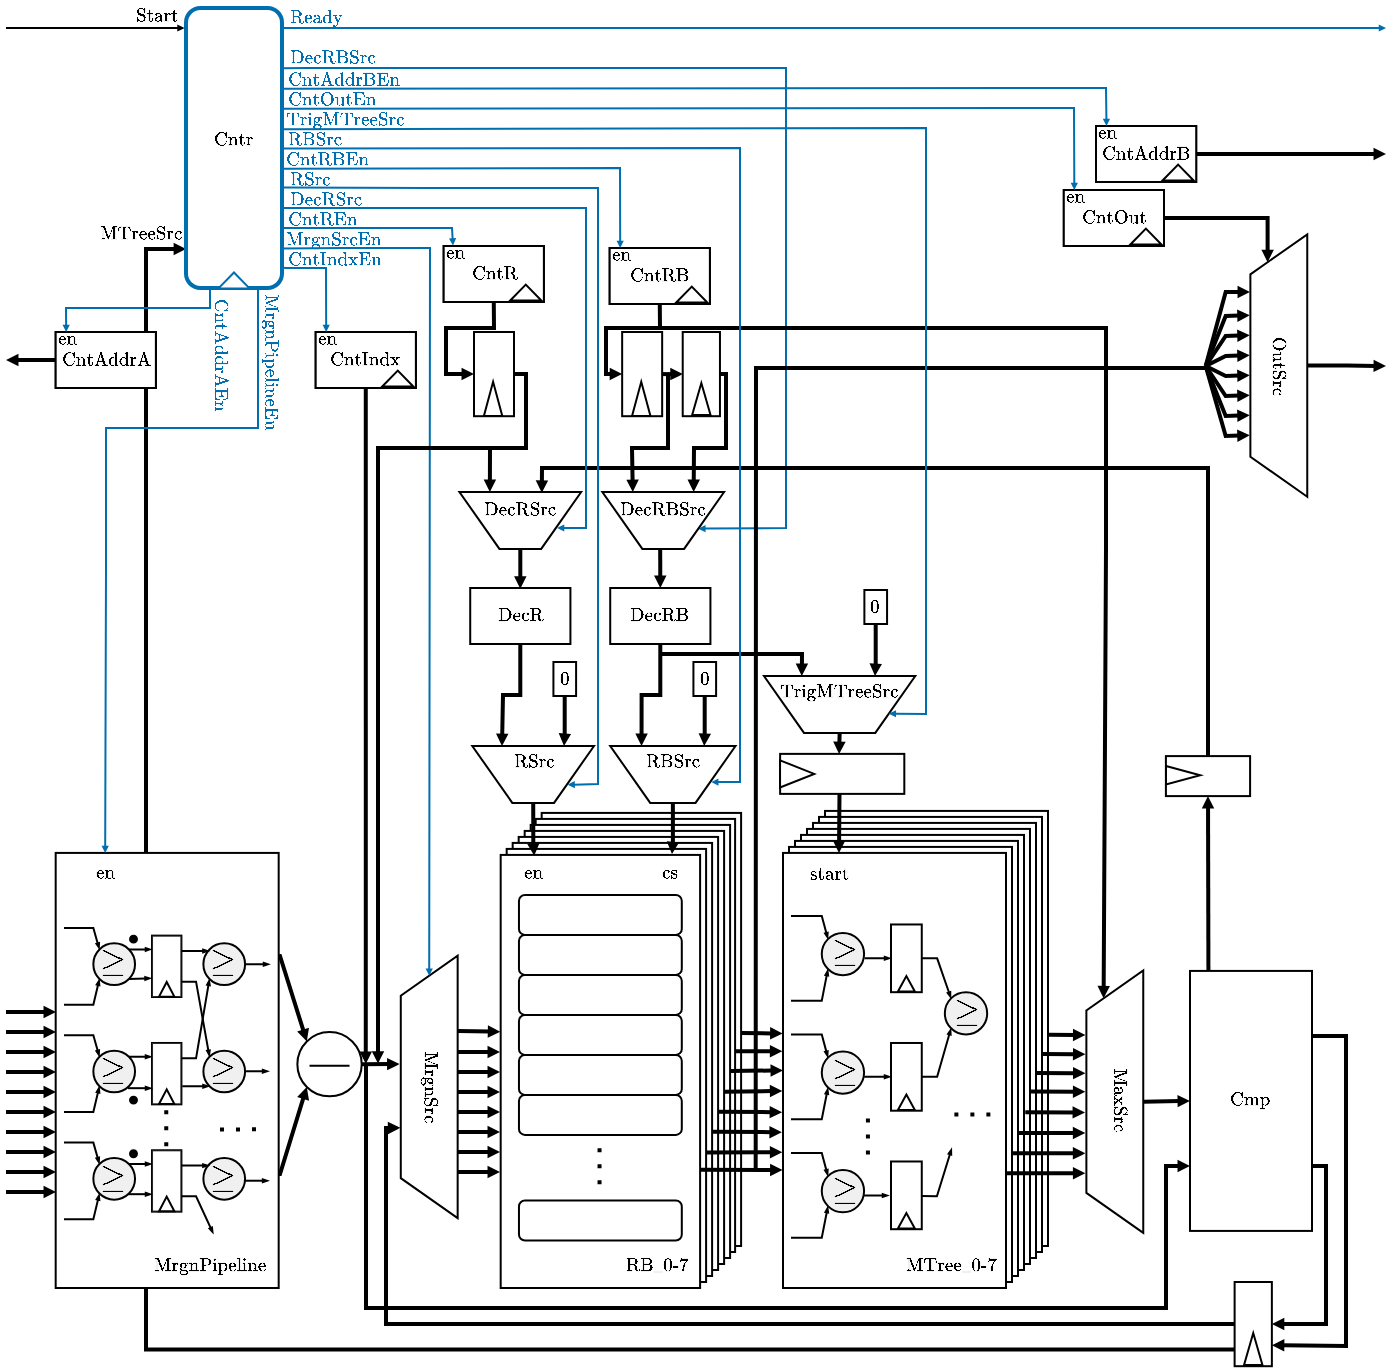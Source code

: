 <mxfile version="26.2.8">
  <diagram name="Page-1" id="7cgL-fTJaAIYUAiicDE9">
    <mxGraphModel dx="1249" dy="656" grid="1" gridSize="10" guides="1" tooltips="1" connect="1" arrows="1" fold="1" page="1" pageScale="1" pageWidth="595" pageHeight="842" math="1" shadow="0">
      <root>
        <mxCell id="0" />
        <mxCell id="1" parent="0" />
        <mxCell id="qZgLwRBa0ZX9TPqf1ZeH-275" style="edgeStyle=orthogonalEdgeStyle;rounded=0;orthogonalLoop=1;jettySize=auto;html=1;strokeWidth=2;endArrow=block;endFill=1;endSize=1;entryX=0.001;entryY=0.861;entryDx=0;entryDy=0;entryPerimeter=0;exitX=-0.004;exitY=0.802;exitDx=0;exitDy=0;exitPerimeter=0;" parent="1" source="qZgLwRBa0ZX9TPqf1ZeH-553" target="qZgLwRBa0ZX9TPqf1ZeH-484" edge="1">
          <mxGeometry relative="1" as="geometry">
            <mxPoint x="80" y="130" as="targetPoint" />
            <Array as="points">
              <mxPoint x="90" y="691" />
              <mxPoint x="90" y="140" />
            </Array>
            <mxPoint x="620" y="690" as="sourcePoint" />
          </mxGeometry>
        </mxCell>
        <mxCell id="qZgLwRBa0ZX9TPqf1ZeH-273" value="" style="endArrow=block;html=1;rounded=0;entryX=0;entryY=0.25;entryDx=0;entryDy=0;endSize=1;endFill=1;strokeColor=#006EAF;exitX=1.007;exitY=0.215;exitDx=0;exitDy=0;exitPerimeter=0;fontColor=#006EAF;" parent="1" source="qZgLwRBa0ZX9TPqf1ZeH-484" target="qZgLwRBa0ZX9TPqf1ZeH-531" edge="1">
          <mxGeometry width="50" height="50" relative="1" as="geometry">
            <mxPoint x="160" y="40" as="sourcePoint" />
            <mxPoint x="290" y="40" as="targetPoint" />
            <Array as="points">
              <mxPoint x="170" y="50" />
              <mxPoint x="190" y="50" />
              <mxPoint x="220" y="50" />
              <mxPoint x="280" y="50" />
              <mxPoint x="410" y="50" />
              <mxPoint x="410" y="280" />
            </Array>
          </mxGeometry>
        </mxCell>
        <mxCell id="qZgLwRBa0ZX9TPqf1ZeH-274" value="" style="endArrow=block;html=1;rounded=0;exitX=0;exitY=0.5;exitDx=0;exitDy=0;entryX=0.751;entryY=-0.205;entryDx=0;entryDy=0;entryPerimeter=0;endSize=1;endFill=1;strokeWidth=2;" parent="1" source="qZgLwRBa0ZX9TPqf1ZeH-548" target="qZgLwRBa0ZX9TPqf1ZeH-380" edge="1">
          <mxGeometry width="50" height="50" relative="1" as="geometry">
            <mxPoint x="630" y="470" as="sourcePoint" />
            <mxPoint x="288" y="260" as="targetPoint" />
            <Array as="points">
              <mxPoint x="621" y="250" />
              <mxPoint x="288" y="250" />
            </Array>
          </mxGeometry>
        </mxCell>
        <mxCell id="qZgLwRBa0ZX9TPqf1ZeH-276" value="" style="endArrow=block;html=1;rounded=0;exitX=1;exitY=0.75;exitDx=0;exitDy=0;entryX=0;entryY=1;entryDx=0;entryDy=0;endSize=1;endFill=1;strokeWidth=2;" parent="1" target="qZgLwRBa0ZX9TPqf1ZeH-367" edge="1">
          <mxGeometry width="50" height="50" relative="1" as="geometry">
            <mxPoint x="149.5" y="603.115" as="sourcePoint" />
            <mxPoint x="217.0" y="660" as="targetPoint" />
            <Array as="points">
              <mxPoint x="157.0" y="603" />
            </Array>
          </mxGeometry>
        </mxCell>
        <mxCell id="qZgLwRBa0ZX9TPqf1ZeH-277" value="" style="endArrow=block;html=1;rounded=0;exitX=1;exitY=0.25;exitDx=0;exitDy=0;entryX=0;entryY=0;entryDx=0;entryDy=0;endSize=1;endFill=1;strokeWidth=2;" parent="1" target="qZgLwRBa0ZX9TPqf1ZeH-367" edge="1">
          <mxGeometry width="50" height="50" relative="1" as="geometry">
            <mxPoint x="149.5" y="494.345" as="sourcePoint" />
            <mxPoint x="227.0" y="470" as="targetPoint" />
            <Array as="points">
              <mxPoint x="157.0" y="494" />
            </Array>
          </mxGeometry>
        </mxCell>
        <mxCell id="qZgLwRBa0ZX9TPqf1ZeH-278" value="" style="rounded=0;whiteSpace=wrap;html=1;" parent="1" vertex="1">
          <mxGeometry x="44.84" y="442.46" width="111.5" height="217.54" as="geometry" />
        </mxCell>
        <mxCell id="qZgLwRBa0ZX9TPqf1ZeH-279" value="" style="rounded=0;whiteSpace=wrap;html=1;" parent="1" vertex="1">
          <mxGeometry x="429.5" y="421.46" width="111.5" height="217.54" as="geometry" />
        </mxCell>
        <mxCell id="qZgLwRBa0ZX9TPqf1ZeH-280" value="" style="rounded=0;whiteSpace=wrap;html=1;" parent="1" vertex="1">
          <mxGeometry x="426.5" y="424.46" width="111.5" height="217.54" as="geometry" />
        </mxCell>
        <mxCell id="qZgLwRBa0ZX9TPqf1ZeH-281" value="" style="rounded=0;whiteSpace=wrap;html=1;" parent="1" vertex="1">
          <mxGeometry x="423.5" y="427.46" width="111.5" height="217.54" as="geometry" />
        </mxCell>
        <mxCell id="qZgLwRBa0ZX9TPqf1ZeH-282" value="" style="rounded=0;whiteSpace=wrap;html=1;" parent="1" vertex="1">
          <mxGeometry x="420.5" y="430.46" width="111.5" height="217.54" as="geometry" />
        </mxCell>
        <mxCell id="qZgLwRBa0ZX9TPqf1ZeH-283" value="" style="rounded=0;whiteSpace=wrap;html=1;" parent="1" vertex="1">
          <mxGeometry x="417.5" y="433.46" width="111.5" height="217.54" as="geometry" />
        </mxCell>
        <mxCell id="qZgLwRBa0ZX9TPqf1ZeH-284" value="" style="rounded=0;whiteSpace=wrap;html=1;" parent="1" vertex="1">
          <mxGeometry x="414.5" y="436.46" width="111.5" height="217.54" as="geometry" />
        </mxCell>
        <mxCell id="qZgLwRBa0ZX9TPqf1ZeH-285" value="" style="rounded=0;whiteSpace=wrap;html=1;" parent="1" vertex="1">
          <mxGeometry x="411.5" y="439.46" width="111.5" height="217.54" as="geometry" />
        </mxCell>
        <mxCell id="qZgLwRBa0ZX9TPqf1ZeH-286" value="" style="rounded=0;whiteSpace=wrap;html=1;" parent="1" vertex="1">
          <mxGeometry x="287.84" y="422.46" width="99.71" height="216.54" as="geometry" />
        </mxCell>
        <mxCell id="qZgLwRBa0ZX9TPqf1ZeH-287" value="" style="rounded=0;whiteSpace=wrap;html=1;" parent="1" vertex="1">
          <mxGeometry x="284.84" y="425.46" width="99.71" height="216.54" as="geometry" />
        </mxCell>
        <mxCell id="qZgLwRBa0ZX9TPqf1ZeH-288" value="" style="endArrow=block;html=1;rounded=0;endFill=1;strokeWidth=2;exitX=1.004;exitY=0.568;exitDx=0;exitDy=0;exitPerimeter=0;entryX=0;entryY=0.5;entryDx=0;entryDy=0;startFill=0;endSize=1;" parent="1" source="qZgLwRBa0ZX9TPqf1ZeH-289" target="qZgLwRBa0ZX9TPqf1ZeH-313" edge="1">
          <mxGeometry width="50" height="50" relative="1" as="geometry">
            <mxPoint x="382.61" y="551.31" as="sourcePoint" />
            <mxPoint x="491.461" y="552.06" as="targetPoint" />
          </mxGeometry>
        </mxCell>
        <mxCell id="qZgLwRBa0ZX9TPqf1ZeH-289" value="" style="rounded=0;whiteSpace=wrap;html=1;" parent="1" vertex="1">
          <mxGeometry x="282.34" y="428.46" width="99.71" height="216.54" as="geometry" />
        </mxCell>
        <mxCell id="qZgLwRBa0ZX9TPqf1ZeH-290" value="" style="rounded=0;whiteSpace=wrap;html=1;" parent="1" vertex="1">
          <mxGeometry x="279.34" y="431.46" width="99.71" height="216.54" as="geometry" />
        </mxCell>
        <mxCell id="qZgLwRBa0ZX9TPqf1ZeH-291" value="" style="rounded=0;whiteSpace=wrap;html=1;" parent="1" vertex="1">
          <mxGeometry x="276.34" y="434.46" width="99.71" height="216.54" as="geometry" />
        </mxCell>
        <mxCell id="qZgLwRBa0ZX9TPqf1ZeH-292" value="" style="rounded=0;whiteSpace=wrap;html=1;" parent="1" vertex="1">
          <mxGeometry x="273.34" y="437.46" width="99.71" height="216.54" as="geometry" />
        </mxCell>
        <mxCell id="qZgLwRBa0ZX9TPqf1ZeH-293" value="" style="rounded=0;whiteSpace=wrap;html=1;" parent="1" vertex="1">
          <mxGeometry x="270.34" y="440.46" width="99.71" height="216.54" as="geometry" />
        </mxCell>
        <mxCell id="qZgLwRBa0ZX9TPqf1ZeH-294" value="" style="endArrow=block;html=1;rounded=0;exitX=0.713;exitY=1.004;exitDx=0;exitDy=0;exitPerimeter=0;entryX=-0.002;entryY=0.45;entryDx=0;entryDy=0;entryPerimeter=0;endSize=1;endFill=1;strokeWidth=2;" parent="1" source="qZgLwRBa0ZX9TPqf1ZeH-331" edge="1">
          <mxGeometry width="50" height="50" relative="1" as="geometry">
            <mxPoint x="240.0" y="582" as="sourcePoint" />
            <mxPoint x="267.141" y="531.903" as="targetPoint" />
          </mxGeometry>
        </mxCell>
        <mxCell id="qZgLwRBa0ZX9TPqf1ZeH-295" value="" style="endArrow=block;html=1;rounded=0;exitX=0.764;exitY=1.013;exitDx=0;exitDy=0;exitPerimeter=0;entryX=-0.005;entryY=0.335;entryDx=0;entryDy=0;entryPerimeter=0;endSize=1;endFill=1;strokeWidth=2;" parent="1" edge="1">
          <mxGeometry width="50" height="50" relative="1" as="geometry">
            <mxPoint x="232.0" y="542" as="sourcePoint" />
            <mxPoint x="267.0" y="542" as="targetPoint" />
          </mxGeometry>
        </mxCell>
        <mxCell id="qZgLwRBa0ZX9TPqf1ZeH-296" value="" style="endArrow=block;html=1;rounded=0;exitX=0.764;exitY=1.013;exitDx=0;exitDy=0;exitPerimeter=0;entryX=-0.005;entryY=0.335;entryDx=0;entryDy=0;entryPerimeter=0;endSize=1;endFill=1;strokeWidth=2;" parent="1" edge="1">
          <mxGeometry width="50" height="50" relative="1" as="geometry">
            <mxPoint x="232.0" y="552" as="sourcePoint" />
            <mxPoint x="267.0" y="552" as="targetPoint" />
          </mxGeometry>
        </mxCell>
        <mxCell id="qZgLwRBa0ZX9TPqf1ZeH-297" value="" style="endArrow=block;html=1;rounded=0;exitX=0.764;exitY=1.013;exitDx=0;exitDy=0;exitPerimeter=0;entryX=-0.005;entryY=0.335;entryDx=0;entryDy=0;entryPerimeter=0;endSize=1;endFill=1;strokeWidth=2;" parent="1" edge="1">
          <mxGeometry width="50" height="50" relative="1" as="geometry">
            <mxPoint x="232.0" y="562" as="sourcePoint" />
            <mxPoint x="267.0" y="562" as="targetPoint" />
          </mxGeometry>
        </mxCell>
        <mxCell id="qZgLwRBa0ZX9TPqf1ZeH-298" value="" style="endArrow=block;html=1;rounded=0;exitX=0.764;exitY=1.013;exitDx=0;exitDy=0;exitPerimeter=0;entryX=-0.005;entryY=0.335;entryDx=0;entryDy=0;entryPerimeter=0;endSize=1;endFill=1;strokeWidth=2;" parent="1" edge="1">
          <mxGeometry width="50" height="50" relative="1" as="geometry">
            <mxPoint x="232.0" y="572" as="sourcePoint" />
            <mxPoint x="267.0" y="572" as="targetPoint" />
          </mxGeometry>
        </mxCell>
        <mxCell id="qZgLwRBa0ZX9TPqf1ZeH-299" value="" style="endArrow=block;html=1;rounded=0;exitX=0.764;exitY=1.013;exitDx=0;exitDy=0;exitPerimeter=0;entryX=-0.005;entryY=0.335;entryDx=0;entryDy=0;entryPerimeter=0;endSize=1;endFill=1;strokeWidth=2;" parent="1" edge="1">
          <mxGeometry width="50" height="50" relative="1" as="geometry">
            <mxPoint x="232.0" y="582" as="sourcePoint" />
            <mxPoint x="267.0" y="582" as="targetPoint" />
          </mxGeometry>
        </mxCell>
        <mxCell id="qZgLwRBa0ZX9TPqf1ZeH-300" value="" style="endArrow=block;html=1;rounded=0;exitX=0.764;exitY=1.013;exitDx=0;exitDy=0;exitPerimeter=0;entryX=-0.005;entryY=0.335;entryDx=0;entryDy=0;entryPerimeter=0;endSize=1;endFill=1;strokeWidth=2;" parent="1" edge="1">
          <mxGeometry width="50" height="50" relative="1" as="geometry">
            <mxPoint x="232.0" y="592" as="sourcePoint" />
            <mxPoint x="267.0" y="592" as="targetPoint" />
          </mxGeometry>
        </mxCell>
        <mxCell id="qZgLwRBa0ZX9TPqf1ZeH-301" value="" style="endArrow=block;html=1;rounded=0;exitX=0.764;exitY=1.013;exitDx=0;exitDy=0;exitPerimeter=0;entryX=-0.005;entryY=0.335;entryDx=0;entryDy=0;entryPerimeter=0;endSize=1;endFill=1;strokeWidth=2;" parent="1" edge="1">
          <mxGeometry width="50" height="50" relative="1" as="geometry">
            <mxPoint x="232.0" y="602" as="sourcePoint" />
            <mxPoint x="267.0" y="602" as="targetPoint" />
          </mxGeometry>
        </mxCell>
        <mxCell id="qZgLwRBa0ZX9TPqf1ZeH-302" value="" style="rounded=0;whiteSpace=wrap;html=1;" parent="1" vertex="1">
          <mxGeometry x="267.34" y="443.46" width="99.71" height="216.54" as="geometry" />
        </mxCell>
        <mxCell id="qZgLwRBa0ZX9TPqf1ZeH-303" value="" style="rounded=1;whiteSpace=wrap;html=1;" parent="1" vertex="1">
          <mxGeometry x="276.48" y="563.46" width="81.42" height="20" as="geometry" />
        </mxCell>
        <mxCell id="qZgLwRBa0ZX9TPqf1ZeH-304" value="" style="rounded=1;whiteSpace=wrap;html=1;" parent="1" vertex="1">
          <mxGeometry x="276.48" y="543.46" width="81.42" height="20" as="geometry" />
        </mxCell>
        <mxCell id="qZgLwRBa0ZX9TPqf1ZeH-305" value="" style="rounded=1;whiteSpace=wrap;html=1;" parent="1" vertex="1">
          <mxGeometry x="276.48" y="523.46" width="81.42" height="20" as="geometry" />
        </mxCell>
        <mxCell id="qZgLwRBa0ZX9TPqf1ZeH-306" value="" style="rounded=1;whiteSpace=wrap;html=1;" parent="1" vertex="1">
          <mxGeometry x="276.48" y="503.46" width="81.42" height="20" as="geometry" />
        </mxCell>
        <mxCell id="qZgLwRBa0ZX9TPqf1ZeH-307" value="" style="rounded=1;whiteSpace=wrap;html=1;" parent="1" vertex="1">
          <mxGeometry x="276.48" y="483.46" width="81.42" height="20" as="geometry" />
        </mxCell>
        <mxCell id="qZgLwRBa0ZX9TPqf1ZeH-308" value="" style="rounded=1;whiteSpace=wrap;html=1;" parent="1" vertex="1">
          <mxGeometry x="276.48" y="463.46" width="81.42" height="20" as="geometry" />
        </mxCell>
        <mxCell id="qZgLwRBa0ZX9TPqf1ZeH-309" value="" style="endArrow=none;dashed=1;html=1;dashPattern=1 3;strokeWidth=2;rounded=0;" parent="1" edge="1">
          <mxGeometry width="50" height="50" relative="1" as="geometry">
            <mxPoint x="316.77" y="590.07" as="sourcePoint" />
            <mxPoint x="316.77" y="610.07" as="targetPoint" />
          </mxGeometry>
        </mxCell>
        <mxCell id="qZgLwRBa0ZX9TPqf1ZeH-310" value="" style="rounded=1;whiteSpace=wrap;html=1;" parent="1" vertex="1">
          <mxGeometry x="276.48" y="616.23" width="81.42" height="20" as="geometry" />
        </mxCell>
        <mxCell id="qZgLwRBa0ZX9TPqf1ZeH-311" value="&lt;font style=&quot;font-size: 8px;&quot;&gt;$$\text{en}$$&lt;/font&gt;" style="text;html=1;align=center;verticalAlign=middle;whiteSpace=wrap;rounded=0;" parent="1" vertex="1">
          <mxGeometry x="278.32" y="449.69" width="10.52" height="7.54" as="geometry" />
        </mxCell>
        <mxCell id="qZgLwRBa0ZX9TPqf1ZeH-312" value="&lt;font style=&quot;font-size: 8px;&quot;&gt;$$\text{cs}$$&lt;/font&gt;" style="text;html=1;align=center;verticalAlign=middle;whiteSpace=wrap;rounded=0;" parent="1" vertex="1">
          <mxGeometry x="346.5" y="449.69" width="9.1" height="7.54" as="geometry" />
        </mxCell>
        <mxCell id="qZgLwRBa0ZX9TPqf1ZeH-313" value="" style="rounded=0;whiteSpace=wrap;html=1;" parent="1" vertex="1">
          <mxGeometry x="408.5" y="442.46" width="111.5" height="217.54" as="geometry" />
        </mxCell>
        <mxCell id="qZgLwRBa0ZX9TPqf1ZeH-314" value="&lt;font style=&quot;font-size: 8px;&quot;&gt;$$\text{start}$$&lt;/font&gt;" style="text;html=1;align=center;verticalAlign=middle;whiteSpace=wrap;rounded=0;" parent="1" vertex="1">
          <mxGeometry x="417.0" y="443.46" width="30" height="20" as="geometry" />
        </mxCell>
        <mxCell id="qZgLwRBa0ZX9TPqf1ZeH-315" value="" style="shape=trapezoid;perimeter=trapezoidPerimeter;whiteSpace=wrap;html=1;fixedSize=1;rotation=-90;fillColor=#FFFFFF;strokeWidth=1;" parent="1" vertex="1">
          <mxGeometry x="508.8" y="552.63" width="131.22" height="28.44" as="geometry" />
        </mxCell>
        <mxCell id="qZgLwRBa0ZX9TPqf1ZeH-316" value="" style="endArrow=block;html=1;rounded=0;endFill=1;strokeWidth=2;exitX=0.997;exitY=0.072;exitDx=0;exitDy=0;exitPerimeter=0;entryX=0.44;entryY=-0.018;entryDx=0;entryDy=0;entryPerimeter=0;endSize=1;" parent="1" edge="1">
          <mxGeometry width="50" height="50" relative="1" as="geometry">
            <mxPoint x="520.004" y="602.65" as="sourcePoint" />
            <mxPoint x="559.688" y="602.627" as="targetPoint" />
          </mxGeometry>
        </mxCell>
        <mxCell id="qZgLwRBa0ZX9TPqf1ZeH-317" value="" style="endArrow=block;html=1;rounded=0;endFill=1;strokeWidth=2;exitX=0.997;exitY=0.072;exitDx=0;exitDy=0;exitPerimeter=0;entryX=0.471;entryY=-0.019;entryDx=0;entryDy=0;entryPerimeter=0;endSize=1;" parent="1" edge="1">
          <mxGeometry width="50" height="50" relative="1" as="geometry">
            <mxPoint x="523.004" y="592.63" as="sourcePoint" />
            <mxPoint x="559.66" y="592.68" as="targetPoint" />
          </mxGeometry>
        </mxCell>
        <mxCell id="qZgLwRBa0ZX9TPqf1ZeH-318" value="" style="endArrow=block;html=1;rounded=0;endFill=1;strokeWidth=2;exitX=1.001;exitY=0.483;exitDx=0;exitDy=0;exitPerimeter=0;entryX=0.471;entryY=-0.019;entryDx=0;entryDy=0;entryPerimeter=0;endSize=1;" parent="1" edge="1">
          <mxGeometry width="50" height="50" relative="1" as="geometry">
            <mxPoint x="526.139" y="582.53" as="sourcePoint" />
            <mxPoint x="559.66" y="582.45" as="targetPoint" />
          </mxGeometry>
        </mxCell>
        <mxCell id="qZgLwRBa0ZX9TPqf1ZeH-319" value="" style="endArrow=block;html=1;rounded=0;endFill=1;strokeWidth=2;exitX=1.001;exitY=0.447;exitDx=0;exitDy=0;exitPerimeter=0;entryX=0.471;entryY=-0.019;entryDx=0;entryDy=0;entryPerimeter=0;endSize=1;" parent="1" edge="1">
          <mxGeometry width="50" height="50" relative="1" as="geometry">
            <mxPoint x="529.639" y="572.09" as="sourcePoint" />
            <mxPoint x="559.52" y="572.22" as="targetPoint" />
          </mxGeometry>
        </mxCell>
        <mxCell id="qZgLwRBa0ZX9TPqf1ZeH-320" value="" style="endArrow=block;html=1;rounded=0;endFill=1;strokeWidth=2;exitX=1.001;exitY=0.447;exitDx=0;exitDy=0;exitPerimeter=0;entryX=0.578;entryY=-0.018;entryDx=0;entryDy=0;entryPerimeter=0;endSize=1;" parent="1" edge="1">
          <mxGeometry width="50" height="50" relative="1" as="geometry">
            <mxPoint x="532.5" y="561.73" as="sourcePoint" />
            <mxPoint x="559.688" y="561.897" as="targetPoint" />
          </mxGeometry>
        </mxCell>
        <mxCell id="qZgLwRBa0ZX9TPqf1ZeH-321" value="" style="endArrow=block;html=1;rounded=0;endFill=1;strokeWidth=2;exitX=1.001;exitY=0.616;exitDx=0;exitDy=0;exitPerimeter=0;entryX=0.61;entryY=-0.016;entryDx=0;entryDy=0;entryPerimeter=0;endSize=1;" parent="1" edge="1">
          <mxGeometry width="50" height="50" relative="1" as="geometry">
            <mxPoint x="535.139" y="552.465" as="sourcePoint" />
            <mxPoint x="559.745" y="552.597" as="targetPoint" />
          </mxGeometry>
        </mxCell>
        <mxCell id="qZgLwRBa0ZX9TPqf1ZeH-322" value="" style="endArrow=block;html=1;rounded=0;endFill=1;strokeWidth=2;exitX=1.001;exitY=0.586;exitDx=0;exitDy=0;exitPerimeter=0;entryX=0.648;entryY=-0.017;entryDx=0;entryDy=0;entryPerimeter=0;endSize=1;" parent="1" edge="1">
          <mxGeometry width="50" height="50" relative="1" as="geometry">
            <mxPoint x="538.139" y="542.938" as="sourcePoint" />
            <mxPoint x="559.717" y="543.178" as="targetPoint" />
          </mxGeometry>
        </mxCell>
        <mxCell id="qZgLwRBa0ZX9TPqf1ZeH-323" value="" style="endArrow=block;html=1;rounded=0;endFill=1;strokeWidth=2;exitX=1.002;exitY=0.556;exitDx=0;exitDy=0;exitPerimeter=0;entryX=0.684;entryY=-0.017;entryDx=0;entryDy=0;entryPerimeter=0;endSize=1;" parent="1" edge="1">
          <mxGeometry width="50" height="50" relative="1" as="geometry">
            <mxPoint x="541.277" y="533.412" as="sourcePoint" />
            <mxPoint x="559.717" y="533.466" as="targetPoint" />
          </mxGeometry>
        </mxCell>
        <mxCell id="qZgLwRBa0ZX9TPqf1ZeH-324" value="" style="endArrow=block;html=1;rounded=0;endFill=1;strokeWidth=2;exitX=1.004;exitY=0.727;exitDx=0;exitDy=0;exitPerimeter=0;entryX=-0.002;entryY=0.729;entryDx=0;entryDy=0;entryPerimeter=0;startFill=0;endSize=1;" parent="1" source="qZgLwRBa0ZX9TPqf1ZeH-302" target="qZgLwRBa0ZX9TPqf1ZeH-313" edge="1">
          <mxGeometry width="50" height="50" relative="1" as="geometry">
            <mxPoint x="367.549" y="600.81" as="sourcePoint" />
            <mxPoint x="491.469" y="601.35" as="targetPoint" />
          </mxGeometry>
        </mxCell>
        <mxCell id="qZgLwRBa0ZX9TPqf1ZeH-325" value="" style="endArrow=block;html=1;rounded=0;endFill=1;strokeWidth=2;exitX=1.001;exitY=0.701;exitDx=0;exitDy=0;exitPerimeter=0;startFill=0;endSize=1;entryX=-0.003;entryY=0.688;entryDx=0;entryDy=0;entryPerimeter=0;" parent="1" source="qZgLwRBa0ZX9TPqf1ZeH-293" target="qZgLwRBa0ZX9TPqf1ZeH-313" edge="1">
          <mxGeometry width="50" height="50" relative="1" as="geometry">
            <mxPoint x="370.689" y="592.155" as="sourcePoint" />
            <mxPoint x="410.0" y="592" as="targetPoint" />
          </mxGeometry>
        </mxCell>
        <mxCell id="qZgLwRBa0ZX9TPqf1ZeH-326" value="" style="endArrow=block;html=1;rounded=0;endFill=1;strokeWidth=2;exitX=1.004;exitY=0.667;exitDx=0;exitDy=0;exitPerimeter=0;entryX=-0.005;entryY=0.642;entryDx=0;entryDy=0;entryPerimeter=0;startFill=0;endSize=1;" parent="1" source="qZgLwRBa0ZX9TPqf1ZeH-292" target="qZgLwRBa0ZX9TPqf1ZeH-313" edge="1">
          <mxGeometry width="50" height="50" relative="1" as="geometry">
            <mxPoint x="373.71" y="581.83" as="sourcePoint" />
            <mxPoint x="491.5" y="582.19" as="targetPoint" />
          </mxGeometry>
        </mxCell>
        <mxCell id="qZgLwRBa0ZX9TPqf1ZeH-327" value="" style="endArrow=block;html=1;rounded=0;endFill=1;strokeWidth=2;exitX=1.003;exitY=0.676;exitDx=0;exitDy=0;exitPerimeter=0;entryX=-0.004;entryY=0.596;entryDx=0;entryDy=0;entryPerimeter=0;startFill=0;endSize=1;" parent="1" target="qZgLwRBa0ZX9TPqf1ZeH-313" edge="1">
          <mxGeometry width="50" height="50" relative="1" as="geometry">
            <mxPoint x="376.349" y="571.841" as="sourcePoint" />
            <mxPoint x="491.5" y="572.39" as="targetPoint" />
          </mxGeometry>
        </mxCell>
        <mxCell id="qZgLwRBa0ZX9TPqf1ZeH-328" value="" style="endArrow=block;html=1;rounded=0;endFill=1;strokeWidth=2;exitX=1.024;exitY=0.564;exitDx=0;exitDy=0;exitPerimeter=0;entryX=-0.003;entryY=0.456;entryDx=0;entryDy=0;entryPerimeter=0;startFill=0;startSize=6;endSize=1;" parent="1" target="qZgLwRBa0ZX9TPqf1ZeH-313" edge="1">
          <mxGeometry width="50" height="50" relative="1" as="geometry">
            <mxPoint x="384.443" y="541.589" as="sourcePoint" />
            <mxPoint x="491.361" y="541.98" as="targetPoint" />
          </mxGeometry>
        </mxCell>
        <mxCell id="qZgLwRBa0ZX9TPqf1ZeH-329" value="" style="endArrow=block;html=1;rounded=0;endFill=1;strokeWidth=2;exitX=1.004;exitY=0.55;exitDx=0;exitDy=0;exitPerimeter=0;entryX=-0.002;entryY=0.415;entryDx=0;entryDy=0;entryPerimeter=0;startFill=0;endSize=1;" parent="1" target="qZgLwRBa0ZX9TPqf1ZeH-313" edge="1">
          <mxGeometry width="50" height="50" relative="1" as="geometry">
            <mxPoint x="387.949" y="532.557" as="sourcePoint" />
            <mxPoint x="491.5" y="531.64" as="targetPoint" />
          </mxGeometry>
        </mxCell>
        <mxCell id="qZgLwRBa0ZX9TPqf1ZeH-330" value="&lt;h5&gt;&lt;font face=&quot;Helvetica&quot; style=&quot;font-size: 8px;&quot;&gt;$$\text{Cmp}$$&lt;/font&gt;&lt;/h5&gt;" style="rounded=0;whiteSpace=wrap;html=1;rotation=0;" parent="1" vertex="1">
          <mxGeometry x="612" y="501.46" width="61" height="130" as="geometry" />
        </mxCell>
        <mxCell id="qZgLwRBa0ZX9TPqf1ZeH-331" value="" style="shape=trapezoid;perimeter=trapezoidPerimeter;whiteSpace=wrap;html=1;fixedSize=1;rotation=-90;fillColor=#FFFFFF;strokeWidth=1;" parent="1" vertex="1">
          <mxGeometry x="166.0" y="545.24" width="131.22" height="28.44" as="geometry" />
        </mxCell>
        <mxCell id="qZgLwRBa0ZX9TPqf1ZeH-332" value="" style="endArrow=block;html=1;rounded=0;exitX=0.5;exitY=1;exitDx=0;exitDy=0;entryX=0;entryY=0.5;entryDx=0;entryDy=0;endSize=1;endFill=1;strokeWidth=2;" parent="1" source="qZgLwRBa0ZX9TPqf1ZeH-315" target="qZgLwRBa0ZX9TPqf1ZeH-330" edge="1">
          <mxGeometry width="50" height="50" relative="1" as="geometry">
            <mxPoint x="631" y="592" as="sourcePoint" />
            <mxPoint x="681" y="542" as="targetPoint" />
          </mxGeometry>
        </mxCell>
        <mxCell id="qZgLwRBa0ZX9TPqf1ZeH-333" value="" style="shape=trapezoid;perimeter=trapezoidPerimeter;whiteSpace=wrap;html=1;fixedSize=1;rotation=-180;fillColor=#FFFFFF;strokeWidth=1;" parent="1" vertex="1">
          <mxGeometry x="253.15" y="389" width="60.87" height="28.44" as="geometry" />
        </mxCell>
        <mxCell id="qZgLwRBa0ZX9TPqf1ZeH-334" value="" style="shape=trapezoid;perimeter=trapezoidPerimeter;whiteSpace=wrap;html=1;fixedSize=1;rotation=-180;fillColor=#FFFFFF;strokeWidth=1;" parent="1" vertex="1">
          <mxGeometry x="322.11" y="389" width="62.65" height="28.44" as="geometry" />
        </mxCell>
        <mxCell id="qZgLwRBa0ZX9TPqf1ZeH-335" value="&lt;font style=&quot;font-size: 8px;&quot;&gt;$$\text{RBSrc}$$&lt;/font&gt;" style="text;html=1;align=center;verticalAlign=middle;whiteSpace=wrap;rounded=0;" parent="1" vertex="1">
          <mxGeometry x="335.68" y="389.0" width="35.52" height="16.44" as="geometry" />
        </mxCell>
        <mxCell id="qZgLwRBa0ZX9TPqf1ZeH-336" value="&lt;font style=&quot;font-size: 8px;&quot;&gt;$$\text{RSrc}$$&lt;/font&gt;" style="text;html=1;align=center;verticalAlign=middle;whiteSpace=wrap;rounded=0;" parent="1" vertex="1">
          <mxGeometry x="265.82" y="389.0" width="35.52" height="16.44" as="geometry" />
        </mxCell>
        <mxCell id="qZgLwRBa0ZX9TPqf1ZeH-337" style="edgeStyle=orthogonalEdgeStyle;rounded=0;orthogonalLoop=1;jettySize=auto;html=1;entryX=0.168;entryY=0.002;entryDx=0;entryDy=0;entryPerimeter=0;endSize=1;endArrow=block;endFill=1;strokeWidth=2;" parent="1" source="qZgLwRBa0ZX9TPqf1ZeH-333" target="qZgLwRBa0ZX9TPqf1ZeH-302" edge="1">
          <mxGeometry relative="1" as="geometry" />
        </mxCell>
        <mxCell id="qZgLwRBa0ZX9TPqf1ZeH-338" style="edgeStyle=orthogonalEdgeStyle;rounded=0;orthogonalLoop=1;jettySize=auto;html=1;entryX=0.829;entryY=0.012;entryDx=0;entryDy=0;entryPerimeter=0;endSize=1;endArrow=block;endFill=1;strokeWidth=2;" parent="1" source="qZgLwRBa0ZX9TPqf1ZeH-334" target="qZgLwRBa0ZX9TPqf1ZeH-293" edge="1">
          <mxGeometry relative="1" as="geometry" />
        </mxCell>
        <mxCell id="qZgLwRBa0ZX9TPqf1ZeH-339" value="" style="ellipse;whiteSpace=wrap;html=1;aspect=fixed;fillColor=#F0F0F0;" parent="1" vertex="1">
          <mxGeometry x="427.885" y="482.465" width="21.163" height="21.163" as="geometry" />
        </mxCell>
        <mxCell id="qZgLwRBa0ZX9TPqf1ZeH-340" value="" style="endArrow=blockThin;html=1;rounded=0;exitX=1;exitY=0.5;exitDx=0;exitDy=0;entryX=0;entryY=0;entryDx=0;entryDy=0;endFill=1;endSize=1;" parent="1" target="qZgLwRBa0ZX9TPqf1ZeH-339" edge="1">
          <mxGeometry width="50" height="50" relative="1" as="geometry">
            <mxPoint x="412.5" y="474" as="sourcePoint" />
            <mxPoint x="489.423" y="448.604" as="targetPoint" />
            <Array as="points">
              <mxPoint x="427.885" y="474" />
            </Array>
          </mxGeometry>
        </mxCell>
        <mxCell id="qZgLwRBa0ZX9TPqf1ZeH-341" value="" style="endArrow=blockThin;html=1;rounded=0;entryX=0;entryY=1;entryDx=0;entryDy=0;exitX=1;exitY=0.5;exitDx=0;exitDy=0;endFill=1;endSize=1;" parent="1" target="qZgLwRBa0ZX9TPqf1ZeH-339" edge="1">
          <mxGeometry width="50" height="50" relative="1" as="geometry">
            <mxPoint x="412.5" y="516.326" as="sourcePoint" />
            <mxPoint x="443.269" y="524.792" as="targetPoint" />
            <Array as="points">
              <mxPoint x="427.885" y="516.326" />
            </Array>
          </mxGeometry>
        </mxCell>
        <mxCell id="qZgLwRBa0ZX9TPqf1ZeH-342" value="&lt;font style=&quot;font-size: 14px;&quot;&gt;$$\geq$$&lt;/font&gt;" style="text;html=1;align=center;verticalAlign=middle;whiteSpace=wrap;rounded=0;" parent="1" vertex="1">
          <mxGeometry x="432.654" y="485.98" width="11.538" height="12.698" as="geometry" />
        </mxCell>
        <mxCell id="qZgLwRBa0ZX9TPqf1ZeH-343" style="edgeStyle=orthogonalEdgeStyle;rounded=0;orthogonalLoop=1;jettySize=auto;html=1;exitX=1.013;exitY=0.599;exitDx=0;exitDy=0;entryX=0;entryY=0.5;entryDx=0;entryDy=0;endArrow=blockThin;endFill=1;curved=0;endSize=1;exitPerimeter=0;" parent="1" edge="1">
          <mxGeometry relative="1" as="geometry">
            <mxPoint x="449.323" y="495.142" as="sourcePoint" />
            <mxPoint x="462.5" y="495.163" as="targetPoint" />
          </mxGeometry>
        </mxCell>
        <mxCell id="qZgLwRBa0ZX9TPqf1ZeH-344" value="" style="ellipse;whiteSpace=wrap;html=1;aspect=fixed;fillColor=#F0F0F0;" parent="1" vertex="1">
          <mxGeometry x="427.885" y="541.722" width="21.163" height="21.163" as="geometry" />
        </mxCell>
        <mxCell id="qZgLwRBa0ZX9TPqf1ZeH-345" value="" style="endArrow=blockThin;html=1;rounded=0;exitX=1;exitY=0.5;exitDx=0;exitDy=0;entryX=0;entryY=0;entryDx=0;entryDy=0;endFill=1;endSize=1;" parent="1" target="qZgLwRBa0ZX9TPqf1ZeH-344" edge="1">
          <mxGeometry width="50" height="50" relative="1" as="geometry">
            <mxPoint x="412.5" y="533.257" as="sourcePoint" />
            <mxPoint x="489.423" y="507.861" as="targetPoint" />
            <Array as="points">
              <mxPoint x="427.885" y="533.257" />
            </Array>
          </mxGeometry>
        </mxCell>
        <mxCell id="qZgLwRBa0ZX9TPqf1ZeH-346" value="" style="endArrow=blockThin;html=1;rounded=0;entryX=0;entryY=1;entryDx=0;entryDy=0;exitX=1;exitY=0.5;exitDx=0;exitDy=0;endFill=1;endSize=1;" parent="1" target="qZgLwRBa0ZX9TPqf1ZeH-344" edge="1">
          <mxGeometry width="50" height="50" relative="1" as="geometry">
            <mxPoint x="412.5" y="575.583" as="sourcePoint" />
            <mxPoint x="443.269" y="584.048" as="targetPoint" />
            <Array as="points">
              <mxPoint x="427.885" y="575.583" />
            </Array>
          </mxGeometry>
        </mxCell>
        <mxCell id="qZgLwRBa0ZX9TPqf1ZeH-347" value="&lt;font style=&quot;font-size: 14px;&quot;&gt;$$\geq$$&lt;/font&gt;" style="text;html=1;align=center;verticalAlign=middle;whiteSpace=wrap;rounded=0;" parent="1" vertex="1">
          <mxGeometry x="432.654" y="545.237" width="11.538" height="12.698" as="geometry" />
        </mxCell>
        <mxCell id="qZgLwRBa0ZX9TPqf1ZeH-348" style="edgeStyle=orthogonalEdgeStyle;rounded=0;orthogonalLoop=1;jettySize=auto;html=1;exitX=1.004;exitY=0.599;exitDx=0;exitDy=0;entryX=0;entryY=0.5;entryDx=0;entryDy=0;endArrow=blockThin;endFill=1;endSize=1;exitPerimeter=0;" parent="1" edge="1">
          <mxGeometry relative="1" as="geometry">
            <mxPoint x="449.132" y="554.399" as="sourcePoint" />
            <mxPoint x="462.5" y="554.42" as="targetPoint" />
          </mxGeometry>
        </mxCell>
        <mxCell id="qZgLwRBa0ZX9TPqf1ZeH-349" value="" style="rounded=0;whiteSpace=wrap;html=1;" parent="1" vertex="1">
          <mxGeometry x="462.5" y="478.233" width="15.385" height="33.861" as="geometry" />
        </mxCell>
        <mxCell id="qZgLwRBa0ZX9TPqf1ZeH-350" value="" style="triangle;whiteSpace=wrap;html=1;rotation=-90;" parent="1" vertex="1">
          <mxGeometry x="466.346" y="503.628" width="7.692" height="8.465" as="geometry" />
        </mxCell>
        <mxCell id="qZgLwRBa0ZX9TPqf1ZeH-351" value="" style="rounded=0;whiteSpace=wrap;html=1;" parent="1" vertex="1">
          <mxGeometry x="462.5" y="537.489" width="15.385" height="33.861" as="geometry" />
        </mxCell>
        <mxCell id="qZgLwRBa0ZX9TPqf1ZeH-352" value="" style="triangle;whiteSpace=wrap;html=1;rotation=-90;" parent="1" vertex="1">
          <mxGeometry x="466.346" y="562.885" width="7.692" height="8.465" as="geometry" />
        </mxCell>
        <mxCell id="qZgLwRBa0ZX9TPqf1ZeH-353" value="" style="ellipse;whiteSpace=wrap;html=1;aspect=fixed;fillColor=#F0F0F0;" parent="1" vertex="1">
          <mxGeometry x="427.885" y="600.979" width="21.163" height="21.163" as="geometry" />
        </mxCell>
        <mxCell id="qZgLwRBa0ZX9TPqf1ZeH-354" value="" style="endArrow=blockThin;html=1;rounded=0;exitX=1;exitY=0.5;exitDx=0;exitDy=0;entryX=0;entryY=0;entryDx=0;entryDy=0;endFill=1;endSize=1;" parent="1" target="qZgLwRBa0ZX9TPqf1ZeH-353" edge="1">
          <mxGeometry width="50" height="50" relative="1" as="geometry">
            <mxPoint x="412.5" y="592.514" as="sourcePoint" />
            <mxPoint x="489.423" y="567.118" as="targetPoint" />
            <Array as="points">
              <mxPoint x="427.885" y="592.514" />
            </Array>
          </mxGeometry>
        </mxCell>
        <mxCell id="qZgLwRBa0ZX9TPqf1ZeH-355" value="" style="endArrow=blockThin;html=1;rounded=0;entryX=0;entryY=1;entryDx=0;entryDy=0;exitX=1;exitY=0.5;exitDx=0;exitDy=0;endFill=1;endSize=1;" parent="1" target="qZgLwRBa0ZX9TPqf1ZeH-353" edge="1">
          <mxGeometry width="50" height="50" relative="1" as="geometry">
            <mxPoint x="412.5" y="634.84" as="sourcePoint" />
            <mxPoint x="443.269" y="643.305" as="targetPoint" />
            <Array as="points">
              <mxPoint x="427.885" y="634.84" />
            </Array>
          </mxGeometry>
        </mxCell>
        <mxCell id="qZgLwRBa0ZX9TPqf1ZeH-356" value="&lt;font style=&quot;font-size: 14px;&quot;&gt;$$\geq$$&lt;/font&gt;" style="text;html=1;align=center;verticalAlign=middle;whiteSpace=wrap;rounded=0;" parent="1" vertex="1">
          <mxGeometry x="432.654" y="604.494" width="11.538" height="12.698" as="geometry" />
        </mxCell>
        <mxCell id="qZgLwRBa0ZX9TPqf1ZeH-357" style="edgeStyle=orthogonalEdgeStyle;rounded=0;orthogonalLoop=1;jettySize=auto;html=1;exitX=1.021;exitY=0.604;exitDx=0;exitDy=0;entryX=0;entryY=0.5;entryDx=0;entryDy=0;endArrow=blockThin;endFill=1;curved=0;endSize=1;exitPerimeter=0;" parent="1" edge="1">
          <mxGeometry relative="1" as="geometry">
            <mxPoint x="448.492" y="613.761" as="sourcePoint" />
            <mxPoint x="461.5" y="613.677" as="targetPoint" />
          </mxGeometry>
        </mxCell>
        <mxCell id="qZgLwRBa0ZX9TPqf1ZeH-358" value="" style="rounded=0;whiteSpace=wrap;html=1;" parent="1" vertex="1">
          <mxGeometry x="462.5" y="596.746" width="15.385" height="33.861" as="geometry" />
        </mxCell>
        <mxCell id="qZgLwRBa0ZX9TPqf1ZeH-359" value="" style="triangle;whiteSpace=wrap;html=1;rotation=-90;" parent="1" vertex="1">
          <mxGeometry x="466.346" y="622.142" width="7.692" height="8.465" as="geometry" />
        </mxCell>
        <mxCell id="qZgLwRBa0ZX9TPqf1ZeH-360" value="" style="ellipse;whiteSpace=wrap;html=1;aspect=fixed;fillColor=#F0F0F0;" parent="1" vertex="1">
          <mxGeometry x="489.423" y="512.094" width="21.163" height="21.163" as="geometry" />
        </mxCell>
        <mxCell id="qZgLwRBa0ZX9TPqf1ZeH-361" value="&lt;font style=&quot;font-size: 14px;&quot;&gt;$$\geq$$&lt;/font&gt;" style="text;html=1;align=center;verticalAlign=middle;whiteSpace=wrap;rounded=0;" parent="1" vertex="1">
          <mxGeometry x="494.192" y="515.608" width="11.538" height="12.698" as="geometry" />
        </mxCell>
        <mxCell id="qZgLwRBa0ZX9TPqf1ZeH-362" value="" style="endArrow=blockThin;html=1;rounded=0;exitX=1;exitY=0.5;exitDx=0;exitDy=0;entryX=0;entryY=0;entryDx=0;entryDy=0;endFill=1;endSize=1;" parent="1" source="qZgLwRBa0ZX9TPqf1ZeH-349" target="qZgLwRBa0ZX9TPqf1ZeH-360" edge="1">
          <mxGeometry width="50" height="50" relative="1" as="geometry">
            <mxPoint x="493.269" y="524.792" as="sourcePoint" />
            <mxPoint x="531.731" y="482.465" as="targetPoint" />
            <Array as="points">
              <mxPoint x="485.577" y="495.163" />
            </Array>
          </mxGeometry>
        </mxCell>
        <mxCell id="qZgLwRBa0ZX9TPqf1ZeH-363" value="" style="endArrow=blockThin;html=1;rounded=0;exitX=1;exitY=0.5;exitDx=0;exitDy=0;entryX=0;entryY=1;entryDx=0;entryDy=0;endFill=1;endSize=1;" parent="1" source="qZgLwRBa0ZX9TPqf1ZeH-351" target="qZgLwRBa0ZX9TPqf1ZeH-360" edge="1">
          <mxGeometry width="50" height="50" relative="1" as="geometry">
            <mxPoint x="516.346" y="592.514" as="sourcePoint" />
            <mxPoint x="554.808" y="550.187" as="targetPoint" />
            <Array as="points">
              <mxPoint x="485.577" y="554.42" />
            </Array>
          </mxGeometry>
        </mxCell>
        <mxCell id="qZgLwRBa0ZX9TPqf1ZeH-364" value="" style="endArrow=none;dashed=1;html=1;dashPattern=1 3;strokeWidth=2;rounded=0;" parent="1" edge="1">
          <mxGeometry width="50" height="50" relative="1" as="geometry">
            <mxPoint x="450.96" y="593.219" as="sourcePoint" />
            <mxPoint x="450.96" y="574.878" as="targetPoint" />
          </mxGeometry>
        </mxCell>
        <mxCell id="qZgLwRBa0ZX9TPqf1ZeH-365" value="" style="endArrow=none;dashed=1;html=1;dashPattern=1 3;strokeWidth=2;rounded=0;" parent="1" edge="1">
          <mxGeometry width="50" height="50" relative="1" as="geometry">
            <mxPoint x="494.19" y="573.246" as="sourcePoint" />
            <mxPoint x="514.19" y="573.219" as="targetPoint" />
          </mxGeometry>
        </mxCell>
        <mxCell id="qZgLwRBa0ZX9TPqf1ZeH-366" value="" style="endArrow=blockThin;html=1;rounded=0;exitX=1;exitY=0.5;exitDx=0;exitDy=0;entryX=0;entryY=1;entryDx=0;entryDy=0;endFill=1;endSize=1;" parent="1" edge="1">
          <mxGeometry width="50" height="50" relative="1" as="geometry">
            <mxPoint x="477.88" y="613.954" as="sourcePoint" />
            <mxPoint x="492.88" y="590.11" as="targetPoint" />
            <Array as="points">
              <mxPoint x="485.457" y="614.094" />
            </Array>
          </mxGeometry>
        </mxCell>
        <mxCell id="qZgLwRBa0ZX9TPqf1ZeH-367" value="" style="ellipse;whiteSpace=wrap;html=1;aspect=fixed;" parent="1" vertex="1">
          <mxGeometry x="165.68" y="532.01" width="32.17" height="32.17" as="geometry" />
        </mxCell>
        <mxCell id="qZgLwRBa0ZX9TPqf1ZeH-368" value="" style="endArrow=block;html=1;rounded=0;exitX=1;exitY=0.5;exitDx=0;exitDy=0;entryX=0.587;entryY=-0.022;entryDx=0;entryDy=0;entryPerimeter=0;endSize=1;endFill=1;strokeWidth=2;" parent="1" source="qZgLwRBa0ZX9TPqf1ZeH-367" target="qZgLwRBa0ZX9TPqf1ZeH-331" edge="1">
          <mxGeometry width="50" height="50" relative="1" as="geometry">
            <mxPoint x="202.0" y="548.22" as="sourcePoint" />
            <mxPoint x="220.0" y="548.22" as="targetPoint" />
          </mxGeometry>
        </mxCell>
        <mxCell id="qZgLwRBa0ZX9TPqf1ZeH-369" value="" style="endArrow=none;html=1;rounded=0;" parent="1" edge="1">
          <mxGeometry width="50" height="50" relative="1" as="geometry">
            <mxPoint x="171.76" y="548.86" as="sourcePoint" />
            <mxPoint x="191.76" y="548.86" as="targetPoint" />
          </mxGeometry>
        </mxCell>
        <mxCell id="qZgLwRBa0ZX9TPqf1ZeH-370" style="edgeStyle=orthogonalEdgeStyle;rounded=0;orthogonalLoop=1;jettySize=auto;html=1;entryX=0.25;entryY=1;entryDx=0;entryDy=0;endSize=1;strokeWidth=2;endArrow=block;endFill=1;" parent="1" source="qZgLwRBa0ZX9TPqf1ZeH-371" target="qZgLwRBa0ZX9TPqf1ZeH-334" edge="1">
          <mxGeometry relative="1" as="geometry" />
        </mxCell>
        <mxCell id="qZgLwRBa0ZX9TPqf1ZeH-371" value="&lt;font style=&quot;font-size: 8px;&quot;&gt;$$0$$&lt;/font&gt;" style="rounded=0;whiteSpace=wrap;html=1;" parent="1" vertex="1">
          <mxGeometry x="363.71" y="347" width="11.34" height="17" as="geometry" />
        </mxCell>
        <mxCell id="qZgLwRBa0ZX9TPqf1ZeH-372" style="edgeStyle=orthogonalEdgeStyle;rounded=0;orthogonalLoop=1;jettySize=auto;html=1;entryX=0.75;entryY=1;entryDx=0;entryDy=0;endSize=1;endArrow=block;endFill=1;strokeWidth=2;" parent="1" source="qZgLwRBa0ZX9TPqf1ZeH-373" target="qZgLwRBa0ZX9TPqf1ZeH-334" edge="1">
          <mxGeometry relative="1" as="geometry" />
        </mxCell>
        <mxCell id="qZgLwRBa0ZX9TPqf1ZeH-373" value="&lt;font style=&quot;font-size: 8px;&quot;&gt;$$\text{DecRB}$$&lt;/font&gt;" style="rounded=0;whiteSpace=wrap;html=1;" parent="1" vertex="1">
          <mxGeometry x="322.11" y="310" width="50.1" height="28" as="geometry" />
        </mxCell>
        <mxCell id="qZgLwRBa0ZX9TPqf1ZeH-374" style="edgeStyle=orthogonalEdgeStyle;rounded=0;orthogonalLoop=1;jettySize=auto;html=1;entryX=0.25;entryY=1;entryDx=0;entryDy=0;endSize=1;strokeWidth=2;endArrow=block;endFill=1;" parent="1" source="qZgLwRBa0ZX9TPqf1ZeH-375" edge="1">
          <mxGeometry relative="1" as="geometry">
            <mxPoint x="299.0" y="389" as="targetPoint" />
          </mxGeometry>
        </mxCell>
        <mxCell id="qZgLwRBa0ZX9TPqf1ZeH-375" value="&lt;font style=&quot;font-size: 8px;&quot;&gt;$$0$$&lt;/font&gt;" style="rounded=0;whiteSpace=wrap;html=1;" parent="1" vertex="1">
          <mxGeometry x="293.71" y="347" width="11.34" height="17" as="geometry" />
        </mxCell>
        <mxCell id="qZgLwRBa0ZX9TPqf1ZeH-376" style="edgeStyle=orthogonalEdgeStyle;rounded=0;orthogonalLoop=1;jettySize=auto;html=1;entryX=0.75;entryY=1;entryDx=0;entryDy=0;endSize=1;endArrow=block;endFill=1;strokeWidth=2;" parent="1" source="qZgLwRBa0ZX9TPqf1ZeH-377" edge="1">
          <mxGeometry relative="1" as="geometry">
            <mxPoint x="268.0" y="389" as="targetPoint" />
          </mxGeometry>
        </mxCell>
        <mxCell id="qZgLwRBa0ZX9TPqf1ZeH-377" value="&lt;font style=&quot;font-size: 8px;&quot;&gt;$$\text{DecR}$$&lt;/font&gt;" style="rounded=0;whiteSpace=wrap;html=1;" parent="1" vertex="1">
          <mxGeometry x="252.11" y="310" width="50.1" height="28" as="geometry" />
        </mxCell>
        <mxCell id="qZgLwRBa0ZX9TPqf1ZeH-378" style="edgeStyle=orthogonalEdgeStyle;rounded=0;orthogonalLoop=1;jettySize=auto;html=1;entryX=0.5;entryY=0;entryDx=0;entryDy=0;endSize=1;endArrow=block;endFill=1;strokeWidth=2;" parent="1" source="qZgLwRBa0ZX9TPqf1ZeH-379" target="qZgLwRBa0ZX9TPqf1ZeH-377" edge="1">
          <mxGeometry relative="1" as="geometry" />
        </mxCell>
        <mxCell id="qZgLwRBa0ZX9TPqf1ZeH-379" value="" style="shape=trapezoid;perimeter=trapezoidPerimeter;whiteSpace=wrap;html=1;fixedSize=1;rotation=-180;fillColor=#FFFFFF;strokeWidth=1;flipH=0;flipV=0;direction=east;" parent="1" vertex="1">
          <mxGeometry x="246.72" y="262" width="60.87" height="28.44" as="geometry" />
        </mxCell>
        <mxCell id="qZgLwRBa0ZX9TPqf1ZeH-380" value="&lt;font style=&quot;font-size: 8px;&quot;&gt;$$\text{DecRSrc}$$&lt;/font&gt;" style="text;html=1;align=center;verticalAlign=middle;whiteSpace=wrap;rounded=0;" parent="1" vertex="1">
          <mxGeometry x="255.74" y="265" width="42.84" height="12.56" as="geometry" />
        </mxCell>
        <mxCell id="qZgLwRBa0ZX9TPqf1ZeH-381" value="" style="endArrow=block;html=1;rounded=0;endFill=1;strokeWidth=2;exitX=0.974;exitY=0.616;exitDx=0;exitDy=0;exitPerimeter=0;startFill=0;endSize=1;entryX=-0.003;entryY=0.547;entryDx=0;entryDy=0;entryPerimeter=0;" parent="1" source="qZgLwRBa0ZX9TPqf1ZeH-289" target="qZgLwRBa0ZX9TPqf1ZeH-313" edge="1">
          <mxGeometry width="50" height="50" relative="1" as="geometry">
            <mxPoint x="380.009" y="561.85" as="sourcePoint" />
            <mxPoint x="410.0" y="562" as="targetPoint" />
          </mxGeometry>
        </mxCell>
        <mxCell id="qZgLwRBa0ZX9TPqf1ZeH-382" value="" style="shape=trapezoid;perimeter=trapezoidPerimeter;whiteSpace=wrap;html=1;fixedSize=1;rotation=180;fillColor=#FFFFFF;strokeWidth=1;" parent="1" vertex="1">
          <mxGeometry x="399.0" y="354.005" width="75.65" height="28.44" as="geometry" />
        </mxCell>
        <mxCell id="qZgLwRBa0ZX9TPqf1ZeH-383" value="&lt;font style=&quot;font-size: 8px;&quot;&gt;$$\text{TrigMTreeSrc}$$&lt;/font&gt;" style="text;html=1;align=center;verticalAlign=middle;whiteSpace=wrap;rounded=0;rotation=0;" parent="1" vertex="1">
          <mxGeometry x="406.82" y="353.005" width="60" height="18" as="geometry" />
        </mxCell>
        <mxCell id="qZgLwRBa0ZX9TPqf1ZeH-384" value="" style="endArrow=block;html=1;rounded=0;exitX=0.5;exitY=0;exitDx=0;exitDy=0;entryX=0.006;entryY=0.525;entryDx=0;entryDy=0;entryPerimeter=0;endSize=1;endFill=1;strokeWidth=2;" parent="1" source="qZgLwRBa0ZX9TPqf1ZeH-382" target="qZgLwRBa0ZX9TPqf1ZeH-529" edge="1">
          <mxGeometry width="50" height="50" relative="1" as="geometry">
            <mxPoint x="395.0" y="384.005" as="sourcePoint" />
            <mxPoint x="445.0" y="434.005" as="targetPoint" />
          </mxGeometry>
        </mxCell>
        <mxCell id="qZgLwRBa0ZX9TPqf1ZeH-385" style="edgeStyle=orthogonalEdgeStyle;rounded=0;orthogonalLoop=1;jettySize=auto;html=1;entryX=0.25;entryY=1;entryDx=0;entryDy=0;endSize=1;strokeWidth=2;endArrow=block;endFill=1;" parent="1" source="qZgLwRBa0ZX9TPqf1ZeH-386" edge="1">
          <mxGeometry relative="1" as="geometry">
            <mxPoint x="454.48" y="354" as="targetPoint" />
          </mxGeometry>
        </mxCell>
        <mxCell id="qZgLwRBa0ZX9TPqf1ZeH-386" value="&lt;font style=&quot;font-size: 8px;&quot;&gt;$$0$$&lt;/font&gt;" style="rounded=0;whiteSpace=wrap;html=1;" parent="1" vertex="1">
          <mxGeometry x="449.19" y="311" width="11.34" height="17" as="geometry" />
        </mxCell>
        <mxCell id="qZgLwRBa0ZX9TPqf1ZeH-387" value="" style="endArrow=block;html=1;rounded=0;entryX=0.75;entryY=1;entryDx=0;entryDy=0;strokeWidth=2;endFill=1;endSize=1;" parent="1" target="qZgLwRBa0ZX9TPqf1ZeH-382" edge="1">
          <mxGeometry width="50" height="50" relative="1" as="geometry">
            <mxPoint x="348.0" y="343" as="sourcePoint" />
            <mxPoint x="510.0" y="343" as="targetPoint" />
            <Array as="points">
              <mxPoint x="418.0" y="343" />
            </Array>
          </mxGeometry>
        </mxCell>
        <mxCell id="qZgLwRBa0ZX9TPqf1ZeH-388" value="" style="endArrow=block;html=1;rounded=0;exitX=0.997;exitY=0.522;exitDx=0;exitDy=0;exitPerimeter=0;entryX=0.65;entryY=-0.047;entryDx=0;entryDy=0;entryPerimeter=0;strokeWidth=2;endFill=1;endSize=1;" parent="1" source="qZgLwRBa0ZX9TPqf1ZeH-529" target="qZgLwRBa0ZX9TPqf1ZeH-314" edge="1">
          <mxGeometry width="50" height="50" relative="1" as="geometry">
            <mxPoint x="490.0" y="450" as="sourcePoint" />
            <mxPoint x="540" y="400" as="targetPoint" />
          </mxGeometry>
        </mxCell>
        <mxCell id="qZgLwRBa0ZX9TPqf1ZeH-389" style="edgeStyle=orthogonalEdgeStyle;rounded=0;orthogonalLoop=1;jettySize=auto;html=1;exitX=1;exitY=0;exitDx=0;exitDy=0;entryX=0;entryY=0.25;entryDx=0;entryDy=0;endArrow=blockThin;endFill=1;endSize=1;" parent="1" source="qZgLwRBa0ZX9TPqf1ZeH-390" target="qZgLwRBa0ZX9TPqf1ZeH-395" edge="1">
          <mxGeometry relative="1" as="geometry" />
        </mxCell>
        <mxCell id="qZgLwRBa0ZX9TPqf1ZeH-390" value="" style="ellipse;whiteSpace=wrap;html=1;aspect=fixed;fillColor=#F0F0F0;" parent="1" vertex="1">
          <mxGeometry x="63.672" y="487.665" width="20.849" height="20.849" as="geometry" />
        </mxCell>
        <mxCell id="qZgLwRBa0ZX9TPqf1ZeH-391" value="" style="endArrow=blockThin;html=1;rounded=0;exitX=1;exitY=0.5;exitDx=0;exitDy=0;entryX=0;entryY=0;entryDx=0;entryDy=0;endFill=1;endSize=1;" parent="1" target="qZgLwRBa0ZX9TPqf1ZeH-390" edge="1">
          <mxGeometry width="50" height="50" relative="1" as="geometry">
            <mxPoint x="49.0" y="480" as="sourcePoint" />
            <mxPoint x="122.358" y="457.005" as="targetPoint" />
            <Array as="points">
              <mxPoint x="63.672" y="480" />
            </Array>
          </mxGeometry>
        </mxCell>
        <mxCell id="qZgLwRBa0ZX9TPqf1ZeH-392" value="" style="endArrow=blockThin;html=1;rounded=0;entryX=0;entryY=1;entryDx=0;entryDy=0;exitX=1;exitY=0.5;exitDx=0;exitDy=0;endFill=1;endSize=1;" parent="1" target="qZgLwRBa0ZX9TPqf1ZeH-390" edge="1">
          <mxGeometry width="50" height="50" relative="1" as="geometry">
            <mxPoint x="49.0" y="518.326" as="sourcePoint" />
            <mxPoint x="78.343" y="525.991" as="targetPoint" />
            <Array as="points">
              <mxPoint x="63.672" y="518.326" />
            </Array>
          </mxGeometry>
        </mxCell>
        <mxCell id="qZgLwRBa0ZX9TPqf1ZeH-393" value="&lt;font style=&quot;font-size: 14px;&quot;&gt;$$\geq$$&lt;/font&gt;" style="text;html=1;align=center;verticalAlign=middle;whiteSpace=wrap;rounded=0;" parent="1" vertex="1">
          <mxGeometry x="68.24" y="491.458" width="11.004" height="11.498" as="geometry" />
        </mxCell>
        <mxCell id="qZgLwRBa0ZX9TPqf1ZeH-394" value="" style="group;strokeColor=default;" parent="1" vertex="1" connectable="0">
          <mxGeometry x="93.015" y="483.833" width="14.672" height="30.661" as="geometry" />
        </mxCell>
        <mxCell id="qZgLwRBa0ZX9TPqf1ZeH-395" value="" style="rounded=0;whiteSpace=wrap;html=1;opacity=20;" parent="qZgLwRBa0ZX9TPqf1ZeH-394" vertex="1">
          <mxGeometry width="14.672" height="30.661" as="geometry" />
        </mxCell>
        <mxCell id="qZgLwRBa0ZX9TPqf1ZeH-396" value="" style="triangle;whiteSpace=wrap;html=1;rotation=-90;" parent="qZgLwRBa0ZX9TPqf1ZeH-394" vertex="1">
          <mxGeometry x="3.668" y="22.995" width="7.336" height="7.665" as="geometry" />
        </mxCell>
        <mxCell id="qZgLwRBa0ZX9TPqf1ZeH-397" style="edgeStyle=orthogonalEdgeStyle;rounded=0;orthogonalLoop=1;jettySize=auto;html=1;exitX=1;exitY=0.5;exitDx=0;exitDy=0;endArrow=blockThin;endFill=1;curved=0;endSize=1;" parent="1" source="qZgLwRBa0ZX9TPqf1ZeH-398" edge="1">
          <mxGeometry relative="1" as="geometry">
            <mxPoint x="152.0" y="498" as="targetPoint" />
          </mxGeometry>
        </mxCell>
        <mxCell id="qZgLwRBa0ZX9TPqf1ZeH-398" value="" style="ellipse;whiteSpace=wrap;html=1;aspect=fixed;fillColor=#F0F0F0;" parent="1" vertex="1">
          <mxGeometry x="118.69" y="487.665" width="20.849" height="20.849" as="geometry" />
        </mxCell>
        <mxCell id="qZgLwRBa0ZX9TPqf1ZeH-399" value="&lt;font style=&quot;font-size: 14px;&quot;&gt;$$\geq$$&lt;/font&gt;" style="text;html=1;align=center;verticalAlign=middle;whiteSpace=wrap;rounded=0;" parent="1" vertex="1">
          <mxGeometry x="123.258" y="491.458" width="11.004" height="11.498" as="geometry" />
        </mxCell>
        <mxCell id="qZgLwRBa0ZX9TPqf1ZeH-400" style="edgeStyle=orthogonalEdgeStyle;rounded=0;orthogonalLoop=1;jettySize=auto;html=1;exitX=1;exitY=0.25;exitDx=0;exitDy=0;entryX=0;entryY=0;entryDx=0;entryDy=0;endArrow=blockThin;endFill=1;endSize=1;" parent="1" source="qZgLwRBa0ZX9TPqf1ZeH-395" target="qZgLwRBa0ZX9TPqf1ZeH-398" edge="1">
          <mxGeometry relative="1" as="geometry">
            <mxPoint x="115.022" y="491.498" as="targetPoint" />
          </mxGeometry>
        </mxCell>
        <mxCell id="qZgLwRBa0ZX9TPqf1ZeH-401" style="edgeStyle=orthogonalEdgeStyle;rounded=0;orthogonalLoop=1;jettySize=auto;html=1;exitX=1;exitY=0;exitDx=0;exitDy=0;entryX=0;entryY=0.25;entryDx=0;entryDy=0;endArrow=blockThin;endFill=1;endSize=1;" parent="1" source="qZgLwRBa0ZX9TPqf1ZeH-402" target="qZgLwRBa0ZX9TPqf1ZeH-407" edge="1">
          <mxGeometry relative="1" as="geometry" />
        </mxCell>
        <mxCell id="qZgLwRBa0ZX9TPqf1ZeH-402" value="" style="ellipse;whiteSpace=wrap;html=1;aspect=fixed;fillColor=#F0F0F0;" parent="1" vertex="1">
          <mxGeometry x="63.672" y="541.321" width="20.849" height="20.849" as="geometry" />
        </mxCell>
        <mxCell id="qZgLwRBa0ZX9TPqf1ZeH-403" value="" style="endArrow=blockThin;html=1;rounded=0;exitX=1;exitY=0.5;exitDx=0;exitDy=0;entryX=0;entryY=0;entryDx=0;entryDy=0;endFill=1;endSize=1;" parent="1" target="qZgLwRBa0ZX9TPqf1ZeH-402" edge="1">
          <mxGeometry width="50" height="50" relative="1" as="geometry">
            <mxPoint x="49.0" y="533.656" as="sourcePoint" />
            <mxPoint x="122.358" y="510.661" as="targetPoint" />
            <Array as="points">
              <mxPoint x="63.672" y="533.656" />
            </Array>
          </mxGeometry>
        </mxCell>
        <mxCell id="qZgLwRBa0ZX9TPqf1ZeH-404" value="" style="endArrow=blockThin;html=1;rounded=0;entryX=0;entryY=1;entryDx=0;entryDy=0;exitX=1;exitY=0.5;exitDx=0;exitDy=0;endFill=1;endSize=1;" parent="1" target="qZgLwRBa0ZX9TPqf1ZeH-402" edge="1">
          <mxGeometry width="50" height="50" relative="1" as="geometry">
            <mxPoint x="49.0" y="571.982" as="sourcePoint" />
            <mxPoint x="78.343" y="579.647" as="targetPoint" />
            <Array as="points">
              <mxPoint x="63.672" y="571.982" />
            </Array>
          </mxGeometry>
        </mxCell>
        <mxCell id="qZgLwRBa0ZX9TPqf1ZeH-405" value="&lt;font style=&quot;font-size: 14px;&quot;&gt;$$\geq$$&lt;/font&gt;" style="text;html=1;align=center;verticalAlign=middle;whiteSpace=wrap;rounded=0;" parent="1" vertex="1">
          <mxGeometry x="68.24" y="545.115" width="11.004" height="11.498" as="geometry" />
        </mxCell>
        <mxCell id="qZgLwRBa0ZX9TPqf1ZeH-406" value="" style="group;strokeColor=default;" parent="1" vertex="1" connectable="0">
          <mxGeometry x="93.015" y="537.489" width="14.672" height="30.661" as="geometry" />
        </mxCell>
        <mxCell id="qZgLwRBa0ZX9TPqf1ZeH-407" value="" style="rounded=0;whiteSpace=wrap;html=1;opacity=20;" parent="qZgLwRBa0ZX9TPqf1ZeH-406" vertex="1">
          <mxGeometry width="14.672" height="30.661" as="geometry" />
        </mxCell>
        <mxCell id="qZgLwRBa0ZX9TPqf1ZeH-408" value="" style="triangle;whiteSpace=wrap;html=1;rotation=-90;" parent="qZgLwRBa0ZX9TPqf1ZeH-406" vertex="1">
          <mxGeometry x="3.668" y="22.995" width="7.336" height="7.665" as="geometry" />
        </mxCell>
        <mxCell id="qZgLwRBa0ZX9TPqf1ZeH-409" value="" style="endArrow=blockThin;html=1;rounded=0;entryX=0;entryY=1;entryDx=0;entryDy=0;exitX=1;exitY=0.25;exitDx=0;exitDy=0;endFill=1;endSize=1;" parent="1" source="qZgLwRBa0ZX9TPqf1ZeH-407" target="qZgLwRBa0ZX9TPqf1ZeH-398" edge="1">
          <mxGeometry width="50" height="50" relative="1" as="geometry">
            <mxPoint x="137.03" y="556.652" as="sourcePoint" />
            <mxPoint x="173.709" y="518.326" as="targetPoint" />
            <Array as="points">
              <mxPoint x="115.022" y="545.154" />
            </Array>
          </mxGeometry>
        </mxCell>
        <mxCell id="qZgLwRBa0ZX9TPqf1ZeH-410" value="" style="ellipse;whiteSpace=wrap;html=1;aspect=fixed;fillColor=#F0F0F0;" parent="1" vertex="1">
          <mxGeometry x="118.69" y="541.321" width="20.849" height="20.849" as="geometry" />
        </mxCell>
        <mxCell id="qZgLwRBa0ZX9TPqf1ZeH-411" value="&lt;font style=&quot;font-size: 14px;&quot;&gt;$$\geq$$&lt;/font&gt;" style="text;html=1;align=center;verticalAlign=middle;whiteSpace=wrap;rounded=0;" parent="1" vertex="1">
          <mxGeometry x="123.258" y="545.115" width="11.004" height="11.498" as="geometry" />
        </mxCell>
        <mxCell id="qZgLwRBa0ZX9TPqf1ZeH-412" value="" style="endArrow=blockThin;html=1;rounded=0;exitX=1;exitY=0.75;exitDx=0;exitDy=0;entryX=0;entryY=0;entryDx=0;entryDy=0;endFill=1;endSize=1;" parent="1" source="qZgLwRBa0ZX9TPqf1ZeH-395" target="qZgLwRBa0ZX9TPqf1ZeH-410" edge="1">
          <mxGeometry width="50" height="50" relative="1" as="geometry">
            <mxPoint x="159.037" y="541.321" as="sourcePoint" />
            <mxPoint x="195.716" y="502.995" as="targetPoint" />
            <Array as="points">
              <mxPoint x="115.022" y="506.828" />
            </Array>
          </mxGeometry>
        </mxCell>
        <mxCell id="qZgLwRBa0ZX9TPqf1ZeH-413" value="" style="ellipse;whiteSpace=wrap;html=1;aspect=fixed;fillColor=#000000;" parent="1" vertex="1">
          <mxGeometry x="82.011" y="483.833" width="3.475" height="3.475" as="geometry" />
        </mxCell>
        <mxCell id="qZgLwRBa0ZX9TPqf1ZeH-414" value="" style="ellipse;whiteSpace=wrap;html=1;aspect=fixed;fillColor=#000000;" parent="1" vertex="1">
          <mxGeometry x="82.011" y="564.317" width="3.475" height="3.475" as="geometry" />
        </mxCell>
        <mxCell id="qZgLwRBa0ZX9TPqf1ZeH-415" style="edgeStyle=orthogonalEdgeStyle;rounded=0;orthogonalLoop=1;jettySize=auto;html=1;exitX=1;exitY=0;exitDx=0;exitDy=0;entryX=0;entryY=0.25;entryDx=0;entryDy=0;endArrow=blockThin;endFill=1;endSize=1;" parent="1" source="qZgLwRBa0ZX9TPqf1ZeH-416" target="qZgLwRBa0ZX9TPqf1ZeH-421" edge="1">
          <mxGeometry relative="1" as="geometry" />
        </mxCell>
        <mxCell id="qZgLwRBa0ZX9TPqf1ZeH-416" value="" style="ellipse;whiteSpace=wrap;html=1;aspect=fixed;fillColor=#F0F0F0;" parent="1" vertex="1">
          <mxGeometry x="63.672" y="594.977" width="20.849" height="20.849" as="geometry" />
        </mxCell>
        <mxCell id="qZgLwRBa0ZX9TPqf1ZeH-417" value="" style="endArrow=blockThin;html=1;rounded=0;exitX=1;exitY=0.5;exitDx=0;exitDy=0;entryX=0;entryY=0;entryDx=0;entryDy=0;endFill=1;endSize=1;" parent="1" target="qZgLwRBa0ZX9TPqf1ZeH-416" edge="1">
          <mxGeometry width="50" height="50" relative="1" as="geometry">
            <mxPoint x="49.0" y="587.312" as="sourcePoint" />
            <mxPoint x="122.358" y="564.317" as="targetPoint" />
            <Array as="points">
              <mxPoint x="63.672" y="587.312" />
            </Array>
          </mxGeometry>
        </mxCell>
        <mxCell id="qZgLwRBa0ZX9TPqf1ZeH-418" value="" style="endArrow=blockThin;html=1;rounded=0;entryX=0;entryY=1;entryDx=0;entryDy=0;exitX=1;exitY=0.5;exitDx=0;exitDy=0;endFill=1;endSize=1;" parent="1" target="qZgLwRBa0ZX9TPqf1ZeH-416" edge="1">
          <mxGeometry width="50" height="50" relative="1" as="geometry">
            <mxPoint x="49.0" y="625.638" as="sourcePoint" />
            <mxPoint x="78.343" y="633.303" as="targetPoint" />
            <Array as="points">
              <mxPoint x="63.672" y="625.638" />
            </Array>
          </mxGeometry>
        </mxCell>
        <mxCell id="qZgLwRBa0ZX9TPqf1ZeH-419" value="&lt;font style=&quot;font-size: 14px;&quot;&gt;$$\geq$$&lt;/font&gt;" style="text;html=1;align=center;verticalAlign=middle;whiteSpace=wrap;rounded=0;" parent="1" vertex="1">
          <mxGeometry x="68.24" y="598.771" width="11.004" height="11.498" as="geometry" />
        </mxCell>
        <mxCell id="qZgLwRBa0ZX9TPqf1ZeH-420" value="" style="group;strokeColor=default;" parent="1" vertex="1" connectable="0">
          <mxGeometry x="93.015" y="591.145" width="14.672" height="30.661" as="geometry" />
        </mxCell>
        <mxCell id="qZgLwRBa0ZX9TPqf1ZeH-421" value="" style="rounded=0;whiteSpace=wrap;html=1;opacity=20;" parent="qZgLwRBa0ZX9TPqf1ZeH-420" vertex="1">
          <mxGeometry width="14.672" height="30.661" as="geometry" />
        </mxCell>
        <mxCell id="qZgLwRBa0ZX9TPqf1ZeH-422" value="" style="triangle;whiteSpace=wrap;html=1;rotation=-90;" parent="qZgLwRBa0ZX9TPqf1ZeH-420" vertex="1">
          <mxGeometry x="3.668" y="22.995" width="7.336" height="7.665" as="geometry" />
        </mxCell>
        <mxCell id="qZgLwRBa0ZX9TPqf1ZeH-423" value="" style="ellipse;whiteSpace=wrap;html=1;aspect=fixed;fillColor=#F0F0F0;" parent="1" vertex="1">
          <mxGeometry x="118.69" y="594.977" width="20.849" height="20.849" as="geometry" />
        </mxCell>
        <mxCell id="qZgLwRBa0ZX9TPqf1ZeH-424" value="&lt;font style=&quot;font-size: 14px;&quot;&gt;$$\geq$$&lt;/font&gt;" style="text;html=1;align=center;verticalAlign=middle;whiteSpace=wrap;rounded=0;" parent="1" vertex="1">
          <mxGeometry x="123.258" y="598.771" width="11.004" height="11.498" as="geometry" />
        </mxCell>
        <mxCell id="qZgLwRBa0ZX9TPqf1ZeH-425" style="edgeStyle=orthogonalEdgeStyle;rounded=0;orthogonalLoop=1;jettySize=auto;html=1;exitX=1;exitY=0.25;exitDx=0;exitDy=0;entryX=0;entryY=0;entryDx=0;entryDy=0;endArrow=blockThin;endFill=1;endSize=1;" parent="1" source="qZgLwRBa0ZX9TPqf1ZeH-421" target="qZgLwRBa0ZX9TPqf1ZeH-423" edge="1">
          <mxGeometry relative="1" as="geometry">
            <mxPoint x="115.022" y="598.81" as="targetPoint" />
          </mxGeometry>
        </mxCell>
        <mxCell id="qZgLwRBa0ZX9TPqf1ZeH-426" value="" style="endArrow=blockThin;html=1;rounded=0;exitX=1;exitY=0.75;exitDx=0;exitDy=0;endFill=1;endSize=1;" parent="1" source="qZgLwRBa0ZX9TPqf1ZeH-421" edge="1">
          <mxGeometry width="50" height="50" relative="1" as="geometry">
            <mxPoint x="159.037" y="648.634" as="sourcePoint" />
            <mxPoint x="123.692" y="632.89" as="targetPoint" />
            <Array as="points">
              <mxPoint x="115.022" y="614.14" />
            </Array>
          </mxGeometry>
        </mxCell>
        <mxCell id="qZgLwRBa0ZX9TPqf1ZeH-427" value="" style="ellipse;whiteSpace=wrap;html=1;aspect=fixed;fillColor=#000000;" parent="1" vertex="1">
          <mxGeometry x="82.011" y="591.145" width="3.475" height="3.475" as="geometry" />
        </mxCell>
        <mxCell id="qZgLwRBa0ZX9TPqf1ZeH-428" value="" style="endArrow=none;dashed=1;html=1;dashPattern=1 3;strokeWidth=2;rounded=0;" parent="1" edge="1">
          <mxGeometry width="50" height="50" relative="1" as="geometry">
            <mxPoint x="126.997" y="580.706" as="sourcePoint" />
            <mxPoint x="145.67" y="580.68" as="targetPoint" />
          </mxGeometry>
        </mxCell>
        <mxCell id="qZgLwRBa0ZX9TPqf1ZeH-429" value="" style="endArrow=none;dashed=1;html=1;dashPattern=1 3;strokeWidth=2;rounded=0;" parent="1" edge="1">
          <mxGeometry width="50" height="50" relative="1" as="geometry">
            <mxPoint x="100.127" y="571.075" as="sourcePoint" />
            <mxPoint x="100.127" y="589.23" as="targetPoint" />
          </mxGeometry>
        </mxCell>
        <mxCell id="qZgLwRBa0ZX9TPqf1ZeH-430" value="" style="endArrow=blockThin;html=1;rounded=0;exitX=1;exitY=1;exitDx=0;exitDy=0;entryX=-0.017;entryY=0.696;entryDx=0;entryDy=0;entryPerimeter=0;endSize=1;endFill=1;" parent="1" source="qZgLwRBa0ZX9TPqf1ZeH-390" target="qZgLwRBa0ZX9TPqf1ZeH-395" edge="1">
          <mxGeometry width="50" height="50" relative="1" as="geometry">
            <mxPoint x="82.0" y="510" as="sourcePoint" />
            <mxPoint x="132.0" y="490" as="targetPoint" />
          </mxGeometry>
        </mxCell>
        <mxCell id="qZgLwRBa0ZX9TPqf1ZeH-431" value="" style="endArrow=blockThin;html=1;rounded=0;exitX=1;exitY=1;exitDx=0;exitDy=0;entryX=-0.017;entryY=0.696;entryDx=0;entryDy=0;entryPerimeter=0;endSize=1;endFill=1;" parent="1" edge="1">
          <mxGeometry width="50" height="50" relative="1" as="geometry">
            <mxPoint x="81.01" y="560.09" as="sourcePoint" />
            <mxPoint x="93.01" y="560.09" as="targetPoint" />
          </mxGeometry>
        </mxCell>
        <mxCell id="qZgLwRBa0ZX9TPqf1ZeH-432" value="" style="endArrow=blockThin;html=1;rounded=0;exitX=1;exitY=1;exitDx=0;exitDy=0;entryX=-0.017;entryY=0.696;entryDx=0;entryDy=0;entryPerimeter=0;endSize=1;endFill=1;" parent="1" edge="1">
          <mxGeometry width="50" height="50" relative="1" as="geometry">
            <mxPoint x="81.01" y="613.09" as="sourcePoint" />
            <mxPoint x="93.01" y="613.09" as="targetPoint" />
          </mxGeometry>
        </mxCell>
        <mxCell id="qZgLwRBa0ZX9TPqf1ZeH-433" value="" style="endArrow=blockThin;html=1;rounded=0;exitX=1.029;exitY=0.707;exitDx=0;exitDy=0;entryX=0;entryY=1;entryDx=0;entryDy=0;endSize=1;endFill=1;exitPerimeter=0;" parent="1" source="qZgLwRBa0ZX9TPqf1ZeH-407" target="qZgLwRBa0ZX9TPqf1ZeH-410" edge="1">
          <mxGeometry width="50" height="50" relative="1" as="geometry">
            <mxPoint x="108.01" y="560.09" as="sourcePoint" />
            <mxPoint x="120.01" y="560.09" as="targetPoint" />
          </mxGeometry>
        </mxCell>
        <mxCell id="qZgLwRBa0ZX9TPqf1ZeH-434" style="edgeStyle=orthogonalEdgeStyle;rounded=0;orthogonalLoop=1;jettySize=auto;html=1;exitX=1;exitY=0.5;exitDx=0;exitDy=0;endArrow=blockThin;endFill=1;curved=0;endSize=1;" parent="1" edge="1">
          <mxGeometry relative="1" as="geometry">
            <mxPoint x="139.54" y="551.63" as="sourcePoint" />
            <mxPoint x="151.54" y="551.63" as="targetPoint" />
          </mxGeometry>
        </mxCell>
        <mxCell id="qZgLwRBa0ZX9TPqf1ZeH-435" style="edgeStyle=orthogonalEdgeStyle;rounded=0;orthogonalLoop=1;jettySize=auto;html=1;exitX=1;exitY=0.5;exitDx=0;exitDy=0;endArrow=blockThin;endFill=1;curved=0;endSize=1;" parent="1" edge="1">
          <mxGeometry relative="1" as="geometry">
            <mxPoint x="139.54" y="606.36" as="sourcePoint" />
            <mxPoint x="151.54" y="606.36" as="targetPoint" />
          </mxGeometry>
        </mxCell>
        <mxCell id="qZgLwRBa0ZX9TPqf1ZeH-436" value="" style="endArrow=block;html=1;rounded=0;strokeWidth=2;endSize=1;endFill=1;entryX=0;entryY=0.75;entryDx=0;entryDy=0;" parent="1" target="qZgLwRBa0ZX9TPqf1ZeH-330" edge="1">
          <mxGeometry width="50" height="50" relative="1" as="geometry">
            <mxPoint x="200.0" y="549" as="sourcePoint" />
            <mxPoint x="210.0" y="589" as="targetPoint" />
            <Array as="points">
              <mxPoint x="200.0" y="580" />
              <mxPoint x="200.0" y="610" />
              <mxPoint x="200.0" y="670" />
              <mxPoint x="600" y="670" />
              <mxPoint x="600" y="599" />
            </Array>
          </mxGeometry>
        </mxCell>
        <mxCell id="qZgLwRBa0ZX9TPqf1ZeH-437" value="" style="endArrow=block;html=1;rounded=0;entryX=0.344;entryY=-0.008;entryDx=0;entryDy=0;entryPerimeter=0;endSize=1;endFill=1;strokeWidth=2;exitX=0;exitY=0.5;exitDx=0;exitDy=0;" parent="1" source="qZgLwRBa0ZX9TPqf1ZeH-553" target="qZgLwRBa0ZX9TPqf1ZeH-331" edge="1">
          <mxGeometry width="50" height="50" relative="1" as="geometry">
            <mxPoint x="620" y="660.2" as="sourcePoint" />
            <mxPoint x="213.565" y="579.93" as="targetPoint" />
            <Array as="points">
              <mxPoint x="210" y="678" />
              <mxPoint x="210" y="580" />
            </Array>
          </mxGeometry>
        </mxCell>
        <mxCell id="qZgLwRBa0ZX9TPqf1ZeH-438" value="" style="endArrow=none;html=1;rounded=0;endSize=1;endFill=1;strokeWidth=2;startFill=0;" parent="1" edge="1">
          <mxGeometry width="50" height="50" relative="1" as="geometry">
            <mxPoint x="394.84" y="601" as="sourcePoint" />
            <mxPoint x="620" y="200" as="targetPoint" />
            <Array as="points">
              <mxPoint x="395" y="200" />
              <mxPoint x="460" y="200" />
              <mxPoint x="540" y="200" />
            </Array>
          </mxGeometry>
        </mxCell>
        <mxCell id="qZgLwRBa0ZX9TPqf1ZeH-439" style="edgeStyle=orthogonalEdgeStyle;rounded=0;orthogonalLoop=1;jettySize=auto;html=1;endSize=1;endArrow=block;endFill=1;strokeWidth=2;" parent="1" source="qZgLwRBa0ZX9TPqf1ZeH-440" edge="1">
          <mxGeometry relative="1" as="geometry">
            <mxPoint x="710" y="199" as="targetPoint" />
          </mxGeometry>
        </mxCell>
        <mxCell id="qZgLwRBa0ZX9TPqf1ZeH-440" value="" style="shape=trapezoid;perimeter=trapezoidPerimeter;whiteSpace=wrap;html=1;fixedSize=1;rotation=-90;fillColor=#FFFFFF;strokeWidth=1;" parent="1" vertex="1">
          <mxGeometry x="590.8" y="184.56" width="131.22" height="28.44" as="geometry" />
        </mxCell>
        <mxCell id="qZgLwRBa0ZX9TPqf1ZeH-441" value="" style="endArrow=block;html=1;rounded=0;entryX=-0.005;entryY=0.335;entryDx=0;entryDy=0;entryPerimeter=0;endSize=1;endFill=1;strokeWidth=2;" parent="1" edge="1">
          <mxGeometry width="50" height="50" relative="1" as="geometry">
            <mxPoint x="619.84" y="199" as="sourcePoint" />
            <mxPoint x="641.86" y="173.66" as="targetPoint" />
            <Array as="points">
              <mxPoint x="629.84" y="174" />
            </Array>
          </mxGeometry>
        </mxCell>
        <mxCell id="qZgLwRBa0ZX9TPqf1ZeH-442" value="" style="endArrow=block;html=1;rounded=0;entryX=-0.005;entryY=0.335;entryDx=0;entryDy=0;entryPerimeter=0;endSize=1;endFill=1;strokeWidth=2;" parent="1" edge="1">
          <mxGeometry width="50" height="50" relative="1" as="geometry">
            <mxPoint x="619.84" y="199" as="sourcePoint" />
            <mxPoint x="641.86" y="183.66" as="targetPoint" />
            <Array as="points">
              <mxPoint x="629.84" y="184" />
            </Array>
          </mxGeometry>
        </mxCell>
        <mxCell id="qZgLwRBa0ZX9TPqf1ZeH-443" value="" style="endArrow=block;html=1;rounded=0;entryX=-0.005;entryY=0.335;entryDx=0;entryDy=0;entryPerimeter=0;endSize=1;endFill=1;strokeWidth=2;" parent="1" edge="1">
          <mxGeometry width="50" height="50" relative="1" as="geometry">
            <mxPoint x="619.84" y="199" as="sourcePoint" />
            <mxPoint x="641.86" y="193.66" as="targetPoint" />
            <Array as="points">
              <mxPoint x="629.84" y="194" />
            </Array>
          </mxGeometry>
        </mxCell>
        <mxCell id="qZgLwRBa0ZX9TPqf1ZeH-444" value="" style="endArrow=block;html=1;rounded=0;entryX=-0.005;entryY=0.335;entryDx=0;entryDy=0;entryPerimeter=0;endSize=1;endFill=1;strokeWidth=2;" parent="1" edge="1">
          <mxGeometry width="50" height="50" relative="1" as="geometry">
            <mxPoint x="619.84" y="199" as="sourcePoint" />
            <mxPoint x="641.86" y="203.66" as="targetPoint" />
            <Array as="points">
              <mxPoint x="629.84" y="204" />
            </Array>
          </mxGeometry>
        </mxCell>
        <mxCell id="qZgLwRBa0ZX9TPqf1ZeH-445" value="" style="endArrow=block;html=1;rounded=0;entryX=-0.005;entryY=0.335;entryDx=0;entryDy=0;entryPerimeter=0;endSize=1;endFill=1;strokeWidth=2;" parent="1" edge="1">
          <mxGeometry width="50" height="50" relative="1" as="geometry">
            <mxPoint x="619.84" y="199" as="sourcePoint" />
            <mxPoint x="641.86" y="213.66" as="targetPoint" />
            <Array as="points">
              <mxPoint x="629.84" y="214" />
            </Array>
          </mxGeometry>
        </mxCell>
        <mxCell id="qZgLwRBa0ZX9TPqf1ZeH-446" value="" style="endArrow=block;html=1;rounded=0;entryX=-0.005;entryY=0.335;entryDx=0;entryDy=0;entryPerimeter=0;endSize=1;endFill=1;strokeWidth=2;" parent="1" edge="1">
          <mxGeometry width="50" height="50" relative="1" as="geometry">
            <mxPoint x="619.84" y="199" as="sourcePoint" />
            <mxPoint x="641.86" y="223.66" as="targetPoint" />
            <Array as="points">
              <mxPoint x="629.84" y="224" />
            </Array>
          </mxGeometry>
        </mxCell>
        <mxCell id="qZgLwRBa0ZX9TPqf1ZeH-447" value="" style="endArrow=block;html=1;rounded=0;entryX=-0.005;entryY=0.335;entryDx=0;entryDy=0;entryPerimeter=0;endSize=1;endFill=1;strokeWidth=2;" parent="1" edge="1">
          <mxGeometry width="50" height="50" relative="1" as="geometry">
            <mxPoint x="619.84" y="199" as="sourcePoint" />
            <mxPoint x="641.86" y="233.66" as="targetPoint" />
            <Array as="points">
              <mxPoint x="629.84" y="234" />
            </Array>
          </mxGeometry>
        </mxCell>
        <mxCell id="qZgLwRBa0ZX9TPqf1ZeH-448" value="" style="endArrow=block;html=1;rounded=0;entryX=-0.005;entryY=0.335;entryDx=0;entryDy=0;entryPerimeter=0;endSize=1;endFill=1;strokeWidth=2;" parent="1" edge="1">
          <mxGeometry width="50" height="50" relative="1" as="geometry">
            <mxPoint x="619.84" y="199" as="sourcePoint" />
            <mxPoint x="642" y="162.0" as="targetPoint" />
            <Array as="points">
              <mxPoint x="629.84" y="162" />
            </Array>
          </mxGeometry>
        </mxCell>
        <mxCell id="qZgLwRBa0ZX9TPqf1ZeH-449" style="edgeStyle=orthogonalEdgeStyle;rounded=0;orthogonalLoop=1;jettySize=auto;html=1;endSize=1;strokeWidth=2;endArrow=block;endFill=1;startFill=0;exitX=0.5;exitY=1;exitDx=0;exitDy=0;" parent="1" source="qZgLwRBa0ZX9TPqf1ZeH-451" edge="1">
          <mxGeometry relative="1" as="geometry">
            <mxPoint x="199.89" y="547.952" as="targetPoint" />
            <mxPoint x="199.89" y="207" as="sourcePoint" />
          </mxGeometry>
        </mxCell>
        <mxCell id="qZgLwRBa0ZX9TPqf1ZeH-450" value="" style="group;strokeColor=default;" parent="1" vertex="1" connectable="0">
          <mxGeometry x="174.84" y="182" width="50.1" height="28" as="geometry" />
        </mxCell>
        <mxCell id="qZgLwRBa0ZX9TPqf1ZeH-451" value="&lt;font style=&quot;font-size: 8px;&quot;&gt;$$\text{CntIndx}$$&lt;/font&gt;" style="rounded=0;whiteSpace=wrap;html=1;" parent="qZgLwRBa0ZX9TPqf1ZeH-450" vertex="1">
          <mxGeometry width="50.1" height="28" as="geometry" />
        </mxCell>
        <mxCell id="qZgLwRBa0ZX9TPqf1ZeH-452" value="" style="triangle;whiteSpace=wrap;html=1;rotation=-90;" parent="qZgLwRBa0ZX9TPqf1ZeH-450" vertex="1">
          <mxGeometry x="37.08" y="15.51" width="7.95" height="15.57" as="geometry" />
        </mxCell>
        <mxCell id="qZgLwRBa0ZX9TPqf1ZeH-453" value="&lt;font style=&quot;font-size: 8px;&quot;&gt;$$\text{en}$$&lt;/font&gt;" style="text;html=1;align=center;verticalAlign=middle;whiteSpace=wrap;rounded=0;opacity=20;" parent="qZgLwRBa0ZX9TPqf1ZeH-450" vertex="1">
          <mxGeometry x="1.137e-13" width="10.52" height="7.54" as="geometry" />
        </mxCell>
        <mxCell id="qZgLwRBa0ZX9TPqf1ZeH-454" value="" style="group;strokeColor=default;" parent="1" vertex="1" connectable="0">
          <mxGeometry x="238.84" y="139" width="50.1" height="28" as="geometry" />
        </mxCell>
        <mxCell id="qZgLwRBa0ZX9TPqf1ZeH-455" value="&lt;font style=&quot;font-size: 8px;&quot;&gt;$$\text{CntR}$$&lt;/font&gt;" style="rounded=0;whiteSpace=wrap;html=1;" parent="qZgLwRBa0ZX9TPqf1ZeH-454" vertex="1">
          <mxGeometry width="50.1" height="28" as="geometry" />
        </mxCell>
        <mxCell id="qZgLwRBa0ZX9TPqf1ZeH-456" value="" style="triangle;whiteSpace=wrap;html=1;rotation=-90;" parent="qZgLwRBa0ZX9TPqf1ZeH-454" vertex="1">
          <mxGeometry x="37.08" y="15.51" width="7.95" height="15.57" as="geometry" />
        </mxCell>
        <mxCell id="qZgLwRBa0ZX9TPqf1ZeH-457" value="&lt;font style=&quot;font-size: 8px;&quot;&gt;$$\text{en}$$&lt;/font&gt;" style="text;html=1;align=center;verticalAlign=middle;whiteSpace=wrap;rounded=0;opacity=20;" parent="qZgLwRBa0ZX9TPqf1ZeH-454" vertex="1">
          <mxGeometry x="1.137e-13" width="10.52" height="7.54" as="geometry" />
        </mxCell>
        <mxCell id="qZgLwRBa0ZX9TPqf1ZeH-458" value="" style="endArrow=block;html=1;rounded=0;exitX=0.5;exitY=1;exitDx=0;exitDy=0;entryX=0;entryY=0.5;entryDx=0;entryDy=0;endSize=1;endFill=1;strokeWidth=2;" parent="1" source="qZgLwRBa0ZX9TPqf1ZeH-455" target="qZgLwRBa0ZX9TPqf1ZeH-543" edge="1">
          <mxGeometry width="50" height="50" relative="1" as="geometry">
            <mxPoint x="286.84" y="310" as="sourcePoint" />
            <mxPoint x="264.203" y="262.438" as="targetPoint" />
            <Array as="points">
              <mxPoint x="264" y="180" />
              <mxPoint x="240" y="180" />
              <mxPoint x="240" y="203" />
            </Array>
          </mxGeometry>
        </mxCell>
        <mxCell id="qZgLwRBa0ZX9TPqf1ZeH-459" value="" style="group;strokeColor=default;" parent="1" vertex="1" connectable="0">
          <mxGeometry x="321.84" y="140" width="50.1" height="28" as="geometry" />
        </mxCell>
        <mxCell id="qZgLwRBa0ZX9TPqf1ZeH-460" value="&lt;font style=&quot;font-size: 8px;&quot;&gt;$$\text{CntRB}$$&lt;/font&gt;" style="rounded=0;whiteSpace=wrap;html=1;" parent="qZgLwRBa0ZX9TPqf1ZeH-459" vertex="1">
          <mxGeometry width="50.1" height="28" as="geometry" />
        </mxCell>
        <mxCell id="qZgLwRBa0ZX9TPqf1ZeH-461" value="" style="triangle;whiteSpace=wrap;html=1;rotation=-90;" parent="qZgLwRBa0ZX9TPqf1ZeH-459" vertex="1">
          <mxGeometry x="37.08" y="15.51" width="7.95" height="15.57" as="geometry" />
        </mxCell>
        <mxCell id="qZgLwRBa0ZX9TPqf1ZeH-462" value="&lt;font style=&quot;font-size: 8px;&quot;&gt;$$\text{en}$$&lt;/font&gt;" style="text;html=1;align=center;verticalAlign=middle;whiteSpace=wrap;rounded=0;opacity=20;" parent="qZgLwRBa0ZX9TPqf1ZeH-459" vertex="1">
          <mxGeometry x="1.137e-13" width="10.52" height="7.54" as="geometry" />
        </mxCell>
        <mxCell id="qZgLwRBa0ZX9TPqf1ZeH-463" style="edgeStyle=orthogonalEdgeStyle;rounded=0;orthogonalLoop=1;jettySize=auto;html=1;entryX=0.5;entryY=0;entryDx=0;entryDy=0;strokeWidth=2;endArrow=block;endFill=1;endSize=1;exitX=0.525;exitY=0.012;exitDx=0;exitDy=0;exitPerimeter=0;" parent="1" source="qZgLwRBa0ZX9TPqf1ZeH-531" target="qZgLwRBa0ZX9TPqf1ZeH-373" edge="1">
          <mxGeometry relative="1" as="geometry">
            <mxPoint x="347" y="290" as="sourcePoint" />
          </mxGeometry>
        </mxCell>
        <mxCell id="qZgLwRBa0ZX9TPqf1ZeH-464" value="" style="group;strokeColor=default;" parent="1" vertex="1" connectable="0">
          <mxGeometry x="548.9" y="111" width="50.1" height="28" as="geometry" />
        </mxCell>
        <mxCell id="qZgLwRBa0ZX9TPqf1ZeH-465" value="&lt;font style=&quot;font-size: 8px;&quot;&gt;$$\text{CntOut}$$&lt;/font&gt;" style="rounded=0;whiteSpace=wrap;html=1;" parent="qZgLwRBa0ZX9TPqf1ZeH-464" vertex="1">
          <mxGeometry width="50.1" height="28" as="geometry" />
        </mxCell>
        <mxCell id="qZgLwRBa0ZX9TPqf1ZeH-466" value="" style="triangle;whiteSpace=wrap;html=1;rotation=-90;" parent="qZgLwRBa0ZX9TPqf1ZeH-464" vertex="1">
          <mxGeometry x="37.08" y="15.51" width="7.95" height="15.57" as="geometry" />
        </mxCell>
        <mxCell id="qZgLwRBa0ZX9TPqf1ZeH-467" value="&lt;font style=&quot;font-size: 8px;&quot;&gt;$$\text{en}$$&lt;/font&gt;" style="text;html=1;align=center;verticalAlign=middle;whiteSpace=wrap;rounded=0;opacity=20;" parent="qZgLwRBa0ZX9TPqf1ZeH-464" vertex="1">
          <mxGeometry width="10.52" height="7.54" as="geometry" />
        </mxCell>
        <mxCell id="qZgLwRBa0ZX9TPqf1ZeH-468" value="&lt;font style=&quot;font-size: 8px;&quot;&gt;$$\text{en}$$&lt;/font&gt;" style="text;html=1;align=center;verticalAlign=middle;whiteSpace=wrap;rounded=0;" parent="1" vertex="1">
          <mxGeometry x="63.67" y="449.69" width="10.52" height="7.54" as="geometry" />
        </mxCell>
        <mxCell id="qZgLwRBa0ZX9TPqf1ZeH-469" style="edgeStyle=orthogonalEdgeStyle;rounded=0;orthogonalLoop=1;jettySize=auto;html=1;entryX=1;entryY=0.25;entryDx=0;entryDy=0;strokeWidth=2;endArrow=block;endFill=1;endSize=1;" parent="1" source="qZgLwRBa0ZX9TPqf1ZeH-465" target="qZgLwRBa0ZX9TPqf1ZeH-440" edge="1">
          <mxGeometry relative="1" as="geometry">
            <Array as="points">
              <mxPoint x="650.84" y="125" />
            </Array>
          </mxGeometry>
        </mxCell>
        <mxCell id="qZgLwRBa0ZX9TPqf1ZeH-470" value="" style="group;strokeColor=default;" parent="1" vertex="1" connectable="0">
          <mxGeometry x="565.0" y="79" width="50.1" height="28" as="geometry" />
        </mxCell>
        <mxCell id="qZgLwRBa0ZX9TPqf1ZeH-471" style="edgeStyle=orthogonalEdgeStyle;rounded=0;orthogonalLoop=1;jettySize=auto;html=1;strokeWidth=2;endArrow=block;endFill=1;endSize=1;" parent="qZgLwRBa0ZX9TPqf1ZeH-470" source="qZgLwRBa0ZX9TPqf1ZeH-472" edge="1">
          <mxGeometry relative="1" as="geometry">
            <mxPoint x="145.0" y="14" as="targetPoint" />
          </mxGeometry>
        </mxCell>
        <mxCell id="qZgLwRBa0ZX9TPqf1ZeH-472" value="&lt;font style=&quot;font-size: 8px;&quot;&gt;$$\text{CntAddrB}$$&lt;/font&gt;" style="rounded=0;whiteSpace=wrap;html=1;" parent="qZgLwRBa0ZX9TPqf1ZeH-470" vertex="1">
          <mxGeometry width="50.1" height="28" as="geometry" />
        </mxCell>
        <mxCell id="qZgLwRBa0ZX9TPqf1ZeH-473" value="" style="triangle;whiteSpace=wrap;html=1;rotation=-90;" parent="qZgLwRBa0ZX9TPqf1ZeH-470" vertex="1">
          <mxGeometry x="37.08" y="15.51" width="7.95" height="15.57" as="geometry" />
        </mxCell>
        <mxCell id="qZgLwRBa0ZX9TPqf1ZeH-474" value="&lt;font style=&quot;font-size: 8px;&quot;&gt;$$\text{en}$$&lt;/font&gt;" style="text;html=1;align=center;verticalAlign=middle;whiteSpace=wrap;rounded=0;opacity=20;" parent="qZgLwRBa0ZX9TPqf1ZeH-470" vertex="1">
          <mxGeometry width="10.52" height="7.54" as="geometry" />
        </mxCell>
        <mxCell id="qZgLwRBa0ZX9TPqf1ZeH-475" value="" style="endArrow=block;html=1;rounded=0;entryX=1;entryY=0.25;entryDx=0;entryDy=0;strokeWidth=2;endFill=1;endSize=1;" parent="1" target="qZgLwRBa0ZX9TPqf1ZeH-315" edge="1">
          <mxGeometry width="50" height="50" relative="1" as="geometry">
            <mxPoint x="347" y="180" as="sourcePoint" />
            <mxPoint x="566.81" y="515.178" as="targetPoint" />
            <Array as="points">
              <mxPoint x="570" y="180" />
              <mxPoint x="570" y="290" />
            </Array>
          </mxGeometry>
        </mxCell>
        <mxCell id="qZgLwRBa0ZX9TPqf1ZeH-476" value="" style="endArrow=block;html=1;rounded=0;entryX=-0.005;entryY=0.335;entryDx=0;entryDy=0;entryPerimeter=0;endSize=1;endFill=1;strokeWidth=2;" parent="1" edge="1">
          <mxGeometry width="50" height="50" relative="1" as="geometry">
            <mxPoint x="20" y="542" as="sourcePoint" />
            <mxPoint x="45.0" y="542" as="targetPoint" />
          </mxGeometry>
        </mxCell>
        <mxCell id="qZgLwRBa0ZX9TPqf1ZeH-477" value="" style="endArrow=block;html=1;rounded=0;entryX=-0.005;entryY=0.335;entryDx=0;entryDy=0;entryPerimeter=0;endSize=1;endFill=1;strokeWidth=2;" parent="1" edge="1">
          <mxGeometry width="50" height="50" relative="1" as="geometry">
            <mxPoint x="20" y="552" as="sourcePoint" />
            <mxPoint x="45.0" y="552" as="targetPoint" />
          </mxGeometry>
        </mxCell>
        <mxCell id="qZgLwRBa0ZX9TPqf1ZeH-478" value="" style="endArrow=block;html=1;rounded=0;entryX=-0.005;entryY=0.335;entryDx=0;entryDy=0;entryPerimeter=0;endSize=1;endFill=1;strokeWidth=2;" parent="1" edge="1">
          <mxGeometry width="50" height="50" relative="1" as="geometry">
            <mxPoint x="20" y="562" as="sourcePoint" />
            <mxPoint x="45.0" y="562" as="targetPoint" />
          </mxGeometry>
        </mxCell>
        <mxCell id="qZgLwRBa0ZX9TPqf1ZeH-479" value="" style="endArrow=block;html=1;rounded=0;entryX=-0.005;entryY=0.335;entryDx=0;entryDy=0;entryPerimeter=0;endSize=1;endFill=1;strokeWidth=2;" parent="1" edge="1">
          <mxGeometry width="50" height="50" relative="1" as="geometry">
            <mxPoint x="20" y="572" as="sourcePoint" />
            <mxPoint x="45.0" y="572" as="targetPoint" />
          </mxGeometry>
        </mxCell>
        <mxCell id="qZgLwRBa0ZX9TPqf1ZeH-480" value="" style="endArrow=block;html=1;rounded=0;entryX=-0.005;entryY=0.335;entryDx=0;entryDy=0;entryPerimeter=0;endSize=1;endFill=1;strokeWidth=2;" parent="1" edge="1">
          <mxGeometry width="50" height="50" relative="1" as="geometry">
            <mxPoint x="20" y="582" as="sourcePoint" />
            <mxPoint x="45.0" y="582" as="targetPoint" />
          </mxGeometry>
        </mxCell>
        <mxCell id="qZgLwRBa0ZX9TPqf1ZeH-481" value="" style="endArrow=block;html=1;rounded=0;entryX=-0.005;entryY=0.335;entryDx=0;entryDy=0;entryPerimeter=0;endSize=1;endFill=1;strokeWidth=2;" parent="1" edge="1">
          <mxGeometry width="50" height="50" relative="1" as="geometry">
            <mxPoint x="20" y="592" as="sourcePoint" />
            <mxPoint x="45.0" y="592" as="targetPoint" />
          </mxGeometry>
        </mxCell>
        <mxCell id="qZgLwRBa0ZX9TPqf1ZeH-482" value="" style="endArrow=block;html=1;rounded=0;entryX=-0.005;entryY=0.335;entryDx=0;entryDy=0;entryPerimeter=0;endSize=1;endFill=1;strokeWidth=2;" parent="1" edge="1">
          <mxGeometry width="50" height="50" relative="1" as="geometry">
            <mxPoint x="20" y="602" as="sourcePoint" />
            <mxPoint x="45.0" y="602" as="targetPoint" />
          </mxGeometry>
        </mxCell>
        <mxCell id="qZgLwRBa0ZX9TPqf1ZeH-483" value="" style="endArrow=block;html=1;rounded=0;entryX=-0.005;entryY=0.335;entryDx=0;entryDy=0;entryPerimeter=0;endSize=1;endFill=1;strokeWidth=2;" parent="1" edge="1">
          <mxGeometry width="50" height="50" relative="1" as="geometry">
            <mxPoint x="20" y="532" as="sourcePoint" />
            <mxPoint x="45.0" y="532" as="targetPoint" />
          </mxGeometry>
        </mxCell>
        <mxCell id="qZgLwRBa0ZX9TPqf1ZeH-484" value="" style="rounded=1;whiteSpace=wrap;html=1;strokeColor=#006EAF;strokeWidth=2;" parent="1" vertex="1">
          <mxGeometry x="110.0" y="20" width="48" height="140" as="geometry" />
        </mxCell>
        <mxCell id="qZgLwRBa0ZX9TPqf1ZeH-485" value="" style="endArrow=block;html=1;rounded=0;entryX=-0.005;entryY=0.335;entryDx=0;entryDy=0;entryPerimeter=0;endSize=1;endFill=1;strokeWidth=2;" parent="1" edge="1">
          <mxGeometry width="50" height="50" relative="1" as="geometry">
            <mxPoint x="20" y="612" as="sourcePoint" />
            <mxPoint x="45.0" y="612" as="targetPoint" />
          </mxGeometry>
        </mxCell>
        <mxCell id="qZgLwRBa0ZX9TPqf1ZeH-486" value="" style="endArrow=block;html=1;rounded=0;entryX=-0.005;entryY=0.335;entryDx=0;entryDy=0;entryPerimeter=0;endSize=1;endFill=1;strokeWidth=2;" parent="1" edge="1">
          <mxGeometry width="50" height="50" relative="1" as="geometry">
            <mxPoint x="20" y="522" as="sourcePoint" />
            <mxPoint x="45.0" y="522" as="targetPoint" />
          </mxGeometry>
        </mxCell>
        <mxCell id="qZgLwRBa0ZX9TPqf1ZeH-487" value="" style="endArrow=block;html=1;rounded=0;exitX=0.999;exitY=0.859;exitDx=0;exitDy=0;entryX=1;entryY=0.5;entryDx=0;entryDy=0;endSize=1;endFill=1;strokeColor=#006EAF;exitPerimeter=0;" parent="1" source="qZgLwRBa0ZX9TPqf1ZeH-484" target="qZgLwRBa0ZX9TPqf1ZeH-331" edge="1">
          <mxGeometry width="50" height="50" relative="1" as="geometry">
            <mxPoint x="231.74" y="160.0" as="sourcePoint" />
            <mxPoint x="234.29" y="510.85" as="targetPoint" />
            <Array as="points">
              <mxPoint x="190" y="140" />
              <mxPoint x="232" y="140" />
            </Array>
          </mxGeometry>
        </mxCell>
        <mxCell id="qZgLwRBa0ZX9TPqf1ZeH-488" value="" style="endArrow=block;html=1;rounded=0;entryX=0.5;entryY=0;entryDx=0;entryDy=0;exitX=1.016;exitY=0.928;exitDx=0;exitDy=0;exitPerimeter=0;endSize=1;endFill=1;strokeColor=#006EAF;" parent="1" source="qZgLwRBa0ZX9TPqf1ZeH-484" target="qZgLwRBa0ZX9TPqf1ZeH-453" edge="1">
          <mxGeometry width="50" height="50" relative="1" as="geometry">
            <mxPoint x="60" y="310" as="sourcePoint" />
            <mxPoint x="110" y="260" as="targetPoint" />
            <Array as="points">
              <mxPoint x="160" y="150" />
              <mxPoint x="180" y="150" />
            </Array>
          </mxGeometry>
        </mxCell>
        <mxCell id="qZgLwRBa0ZX9TPqf1ZeH-489" value="" style="endArrow=block;html=1;rounded=0;exitX=1.008;exitY=0.786;exitDx=0;exitDy=0;exitPerimeter=0;entryX=0.093;entryY=-0.01;entryDx=0;entryDy=0;entryPerimeter=0;strokeColor=#006EAF;endFill=1;endSize=1;" parent="1" source="qZgLwRBa0ZX9TPqf1ZeH-484" target="qZgLwRBa0ZX9TPqf1ZeH-455" edge="1">
          <mxGeometry width="50" height="50" relative="1" as="geometry">
            <mxPoint x="250" y="180" as="sourcePoint" />
            <mxPoint x="300" y="130" as="targetPoint" />
            <Array as="points">
              <mxPoint x="243" y="130" />
            </Array>
          </mxGeometry>
        </mxCell>
        <mxCell id="qZgLwRBa0ZX9TPqf1ZeH-490" value="" style="endArrow=block;html=1;rounded=0;entryX=0.198;entryY=0.367;entryDx=0;entryDy=0;endSize=1;endFill=1;strokeColor=#006EAF;entryPerimeter=0;exitX=1.015;exitY=0.714;exitDx=0;exitDy=0;exitPerimeter=0;" parent="1" source="qZgLwRBa0ZX9TPqf1ZeH-484" target="qZgLwRBa0ZX9TPqf1ZeH-379" edge="1">
          <mxGeometry width="50" height="50" relative="1" as="geometry">
            <mxPoint x="150" y="120" as="sourcePoint" />
            <mxPoint x="140" y="250" as="targetPoint" />
            <Array as="points">
              <mxPoint x="230" y="120" />
              <mxPoint x="310" y="120" />
              <mxPoint x="310" y="280" />
            </Array>
          </mxGeometry>
        </mxCell>
        <mxCell id="qZgLwRBa0ZX9TPqf1ZeH-491" value="" style="endArrow=block;html=1;rounded=0;entryX=0.217;entryY=0.318;entryDx=0;entryDy=0;endSize=1;endFill=1;strokeColor=#006EAF;exitX=1.019;exitY=0.641;exitDx=0;exitDy=0;exitPerimeter=0;entryPerimeter=0;" parent="1" source="qZgLwRBa0ZX9TPqf1ZeH-484" target="qZgLwRBa0ZX9TPqf1ZeH-333" edge="1">
          <mxGeometry width="50" height="50" relative="1" as="geometry">
            <mxPoint x="148.768" y="107.6" as="sourcePoint" />
            <mxPoint x="301.055" y="407.766" as="targetPoint" />
            <Array as="points">
              <mxPoint x="230" y="110" />
              <mxPoint x="270" y="110" />
              <mxPoint x="290" y="110" />
              <mxPoint x="300" y="110" />
              <mxPoint x="310" y="110" />
              <mxPoint x="316" y="110" />
              <mxPoint x="316" y="408" />
            </Array>
          </mxGeometry>
        </mxCell>
        <mxCell id="qZgLwRBa0ZX9TPqf1ZeH-492" value="" style="endArrow=block;html=1;rounded=0;entryX=0.5;entryY=0;entryDx=0;entryDy=0;strokeColor=#006EAF;endSize=1;endFill=1;exitX=1.016;exitY=0.574;exitDx=0;exitDy=0;exitPerimeter=0;" parent="1" source="qZgLwRBa0ZX9TPqf1ZeH-484" target="qZgLwRBa0ZX9TPqf1ZeH-462" edge="1">
          <mxGeometry width="50" height="50" relative="1" as="geometry">
            <mxPoint x="149" y="100" as="sourcePoint" />
            <mxPoint x="390" y="90" as="targetPoint" />
            <Array as="points">
              <mxPoint x="327" y="100" />
            </Array>
          </mxGeometry>
        </mxCell>
        <mxCell id="qZgLwRBa0ZX9TPqf1ZeH-493" value="" style="endArrow=block;html=1;rounded=0;entryX=0.194;entryY=0.366;entryDx=0;entryDy=0;entryPerimeter=0;endSize=1;endFill=1;strokeColor=#006EAF;exitX=1.013;exitY=0.502;exitDx=0;exitDy=0;exitPerimeter=0;" parent="1" source="qZgLwRBa0ZX9TPqf1ZeH-484" target="qZgLwRBa0ZX9TPqf1ZeH-334" edge="1">
          <mxGeometry width="50" height="50" relative="1" as="geometry">
            <mxPoint x="150" y="90" as="sourcePoint" />
            <mxPoint x="368.825" y="407.394" as="targetPoint" />
            <Array as="points">
              <mxPoint x="387" y="90" />
              <mxPoint x="387" y="407" />
            </Array>
          </mxGeometry>
        </mxCell>
        <mxCell id="qZgLwRBa0ZX9TPqf1ZeH-494" value="" style="endArrow=block;html=1;rounded=0;exitX=1;exitY=0.433;exitDx=0;exitDy=0;exitPerimeter=0;entryX=0;entryY=0.25;entryDx=0;entryDy=0;endSize=1;endFill=1;strokeColor=#006EAF;" parent="1" source="qZgLwRBa0ZX9TPqf1ZeH-484" target="qZgLwRBa0ZX9TPqf1ZeH-382" edge="1">
          <mxGeometry width="50" height="50" relative="1" as="geometry">
            <mxPoint x="440" y="190" as="sourcePoint" />
            <mxPoint x="490" y="140" as="targetPoint" />
            <Array as="points">
              <mxPoint x="480" y="80" />
              <mxPoint x="480" y="373" />
            </Array>
          </mxGeometry>
        </mxCell>
        <mxCell id="qZgLwRBa0ZX9TPqf1ZeH-495" value="" style="endArrow=block;html=1;rounded=0;exitX=1.003;exitY=0.36;exitDx=0;exitDy=0;exitPerimeter=0;entryX=0.5;entryY=0;entryDx=0;entryDy=0;strokeColor=#006EAF;endSize=1;endFill=1;" parent="1" source="qZgLwRBa0ZX9TPqf1ZeH-484" target="qZgLwRBa0ZX9TPqf1ZeH-467" edge="1">
          <mxGeometry width="50" height="50" relative="1" as="geometry">
            <mxPoint x="340" y="80" as="sourcePoint" />
            <mxPoint x="390" y="30" as="targetPoint" />
            <Array as="points">
              <mxPoint x="554" y="70" />
            </Array>
          </mxGeometry>
        </mxCell>
        <mxCell id="qZgLwRBa0ZX9TPqf1ZeH-496" value="" style="endArrow=block;html=1;rounded=0;entryX=0.5;entryY=0;entryDx=0;entryDy=0;endSize=1;endFill=1;strokeColor=#006EAF;exitX=1.016;exitY=0.288;exitDx=0;exitDy=0;exitPerimeter=0;" parent="1" source="qZgLwRBa0ZX9TPqf1ZeH-484" target="qZgLwRBa0ZX9TPqf1ZeH-474" edge="1">
          <mxGeometry width="50" height="50" relative="1" as="geometry">
            <mxPoint x="160" y="60" as="sourcePoint" />
            <mxPoint x="550" y="60" as="targetPoint" />
            <Array as="points">
              <mxPoint x="540" y="60" />
              <mxPoint x="550" y="60" />
              <mxPoint x="570" y="60" />
            </Array>
          </mxGeometry>
        </mxCell>
        <mxCell id="qZgLwRBa0ZX9TPqf1ZeH-497" value="" style="group;strokeColor=default;" parent="1" vertex="1" connectable="0">
          <mxGeometry x="44.84" y="182" width="50.1" height="28" as="geometry" />
        </mxCell>
        <mxCell id="qZgLwRBa0ZX9TPqf1ZeH-499" value="" style="triangle;whiteSpace=wrap;html=1;rotation=-90;" parent="qZgLwRBa0ZX9TPqf1ZeH-497" vertex="1">
          <mxGeometry x="37.08" y="15.51" width="7.95" height="15.57" as="geometry" />
        </mxCell>
        <mxCell id="qZgLwRBa0ZX9TPqf1ZeH-500" value="&lt;font style=&quot;font-size: 8px;&quot;&gt;$$\text{en}$$&lt;/font&gt;" style="text;html=1;align=center;verticalAlign=middle;whiteSpace=wrap;rounded=0;" parent="qZgLwRBa0ZX9TPqf1ZeH-497" vertex="1">
          <mxGeometry x="1.137e-13" width="10.52" height="7.54" as="geometry" />
        </mxCell>
        <mxCell id="qZgLwRBa0ZX9TPqf1ZeH-498" value="&lt;font style=&quot;font-size: 8px;&quot;&gt;$$\text{CntAddrA}$$&lt;/font&gt;" style="rounded=0;whiteSpace=wrap;html=1;" parent="qZgLwRBa0ZX9TPqf1ZeH-497" vertex="1">
          <mxGeometry width="50.1" height="28" as="geometry" />
        </mxCell>
        <mxCell id="j8Q0PpwhT5s0seQSmOe5-1" value="&lt;font style=&quot;font-size: 8px;&quot;&gt;$$\text{en}$$&lt;/font&gt;" style="text;html=1;align=center;verticalAlign=middle;whiteSpace=wrap;rounded=0;opacity=20;" vertex="1" parent="qZgLwRBa0ZX9TPqf1ZeH-497">
          <mxGeometry x="1.279e-13" width="10.52" height="7.54" as="geometry" />
        </mxCell>
        <mxCell id="qZgLwRBa0ZX9TPqf1ZeH-501" value="" style="endArrow=block;html=1;rounded=0;exitX=0.75;exitY=1;exitDx=0;exitDy=0;entryX=0.222;entryY=0;entryDx=0;entryDy=0;entryPerimeter=0;strokeColor=#006EAF;endFill=1;endSize=1;" parent="1" source="qZgLwRBa0ZX9TPqf1ZeH-484" target="qZgLwRBa0ZX9TPqf1ZeH-278" edge="1">
          <mxGeometry width="50" height="50" relative="1" as="geometry">
            <mxPoint x="110" y="330" as="sourcePoint" />
            <mxPoint x="160" y="280" as="targetPoint" />
            <Array as="points">
              <mxPoint x="146" y="230" />
              <mxPoint x="70" y="230" />
              <mxPoint x="70" y="300" />
            </Array>
          </mxGeometry>
        </mxCell>
        <mxCell id="qZgLwRBa0ZX9TPqf1ZeH-502" value="" style="endArrow=block;html=1;rounded=0;exitX=0.25;exitY=1;exitDx=0;exitDy=0;entryX=0.5;entryY=0;entryDx=0;entryDy=0;endFill=1;endSize=1;strokeColor=#006EAF;" parent="1" source="qZgLwRBa0ZX9TPqf1ZeH-484" target="qZgLwRBa0ZX9TPqf1ZeH-500" edge="1">
          <mxGeometry width="50" height="50" relative="1" as="geometry">
            <mxPoint x="120" y="250" as="sourcePoint" />
            <mxPoint x="170" y="200" as="targetPoint" />
            <Array as="points">
              <mxPoint x="122" y="170" />
              <mxPoint x="50" y="170" />
            </Array>
          </mxGeometry>
        </mxCell>
        <mxCell id="qZgLwRBa0ZX9TPqf1ZeH-503" value="" style="endArrow=block;html=1;rounded=0;exitX=0;exitY=0.5;exitDx=0;exitDy=0;endSize=1;endFill=1;strokeWidth=2;" parent="1" source="qZgLwRBa0ZX9TPqf1ZeH-498" edge="1">
          <mxGeometry width="50" height="50" relative="1" as="geometry">
            <mxPoint x="10" y="280" as="sourcePoint" />
            <mxPoint x="20" y="196" as="targetPoint" />
          </mxGeometry>
        </mxCell>
        <mxCell id="qZgLwRBa0ZX9TPqf1ZeH-504" value="&lt;font style=&quot;font-size: 8px; color: rgb(0, 110, 175);&quot;&gt;$$\text{CntIndxEn}$$&lt;/font&gt;" style="text;html=1;align=center;verticalAlign=middle;whiteSpace=wrap;rounded=0;" parent="1" vertex="1">
          <mxGeometry x="166.0" y="138.0" width="35.52" height="16.44" as="geometry" />
        </mxCell>
        <mxCell id="qZgLwRBa0ZX9TPqf1ZeH-505" value="&lt;font style=&quot;font-size: 8px; color: rgb(0, 110, 175);&quot;&gt;$$\text{MrgnSrcEn}$$&lt;/font&gt;" style="text;html=1;align=center;verticalAlign=middle;whiteSpace=wrap;rounded=0;" parent="1" vertex="1">
          <mxGeometry x="166.0" y="128.0" width="35.52" height="16.44" as="geometry" />
        </mxCell>
        <mxCell id="qZgLwRBa0ZX9TPqf1ZeH-506" value="&lt;font style=&quot;font-size: 8px; color: rgb(0, 110, 175);&quot;&gt;$$\text{CntREn}$$&lt;/font&gt;" style="text;html=1;align=center;verticalAlign=middle;whiteSpace=wrap;rounded=0;" parent="1" vertex="1">
          <mxGeometry x="160.0" y="118.0" width="35.52" height="16.44" as="geometry" />
        </mxCell>
        <mxCell id="qZgLwRBa0ZX9TPqf1ZeH-507" value="&lt;font style=&quot;font-size: 8px; color: rgb(0, 110, 175);&quot;&gt;$$\text{DecRSrc}$$&lt;/font&gt;" style="text;html=1;align=center;verticalAlign=middle;whiteSpace=wrap;rounded=0;" parent="1" vertex="1">
          <mxGeometry x="162.0" y="108.0" width="35.52" height="16.44" as="geometry" />
        </mxCell>
        <mxCell id="qZgLwRBa0ZX9TPqf1ZeH-508" value="&lt;font style=&quot;font-size: 8px; color: rgb(0, 110, 175);&quot;&gt;$$\text{RSrc}$$&lt;/font&gt;" style="text;html=1;align=center;verticalAlign=middle;whiteSpace=wrap;rounded=0;" parent="1" vertex="1">
          <mxGeometry x="154.0" y="98.0" width="35.52" height="16.44" as="geometry" />
        </mxCell>
        <mxCell id="qZgLwRBa0ZX9TPqf1ZeH-509" value="&lt;font style=&quot;font-size: 8px; color: rgb(0, 110, 175);&quot;&gt;$$\text{CntRBEn}$$&lt;/font&gt;" style="text;html=1;align=center;verticalAlign=middle;whiteSpace=wrap;rounded=0;" parent="1" vertex="1">
          <mxGeometry x="163.0" y="88.0" width="35.52" height="16.44" as="geometry" />
        </mxCell>
        <mxCell id="qZgLwRBa0ZX9TPqf1ZeH-510" value="&lt;font style=&quot;font-size: 8px; color: rgb(0, 110, 175);&quot;&gt;$$\text{RBSrc}$$&lt;/font&gt;" style="text;html=1;align=center;verticalAlign=middle;whiteSpace=wrap;rounded=0;" parent="1" vertex="1">
          <mxGeometry x="157.0" y="78.0" width="35.52" height="16.44" as="geometry" />
        </mxCell>
        <mxCell id="qZgLwRBa0ZX9TPqf1ZeH-511" value="&lt;font style=&quot;font-size: 8px; color: rgb(0, 110, 175);&quot;&gt;$$\text{TrigMTreeSrc}$$&lt;/font&gt;" style="text;html=1;align=center;verticalAlign=middle;whiteSpace=wrap;rounded=0;" parent="1" vertex="1">
          <mxGeometry x="172.0" y="68.0" width="35.52" height="16.44" as="geometry" />
        </mxCell>
        <mxCell id="qZgLwRBa0ZX9TPqf1ZeH-512" value="&lt;font style=&quot;font-size: 8px; color: rgb(0, 110, 175);&quot;&gt;$$\text{CntOutEn}$$&lt;/font&gt;" style="text;html=1;align=center;verticalAlign=middle;whiteSpace=wrap;rounded=0;" parent="1" vertex="1">
          <mxGeometry x="165.0" y="58.0" width="35.52" height="16.44" as="geometry" />
        </mxCell>
        <mxCell id="qZgLwRBa0ZX9TPqf1ZeH-513" value="&lt;font style=&quot;font-size: 8px; color: rgb(0, 110, 175);&quot;&gt;$$\text{CntAddrBEn}$$&lt;/font&gt;" style="text;html=1;align=center;verticalAlign=middle;whiteSpace=wrap;rounded=0;" parent="1" vertex="1">
          <mxGeometry x="171.0" y="48.0" width="35.52" height="16.44" as="geometry" />
        </mxCell>
        <mxCell id="qZgLwRBa0ZX9TPqf1ZeH-514" value="&lt;font style=&quot;font-size: 8px;&quot;&gt;$$\text{RB_0-7}$$&lt;/font&gt;" style="text;html=1;align=center;verticalAlign=middle;whiteSpace=wrap;rounded=0;" parent="1" vertex="1">
          <mxGeometry x="328.19" y="640.56" width="35.52" height="16.44" as="geometry" />
        </mxCell>
        <mxCell id="qZgLwRBa0ZX9TPqf1ZeH-515" value="&lt;font style=&quot;font-size: 8px;&quot;&gt;$$\text{MTree_0-7}$$&lt;/font&gt;" style="text;html=1;align=center;verticalAlign=middle;whiteSpace=wrap;rounded=0;" parent="1" vertex="1">
          <mxGeometry x="474.65" y="640.56" width="35.52" height="16.44" as="geometry" />
        </mxCell>
        <mxCell id="qZgLwRBa0ZX9TPqf1ZeH-516" value="&lt;font style=&quot;font-size: 8px;&quot;&gt;$$\text{MaxSrc}$$&lt;/font&gt;" style="text;html=1;align=center;verticalAlign=middle;whiteSpace=wrap;rounded=0;rotation=90;" parent="1" vertex="1">
          <mxGeometry x="559.0" y="557.83" width="35.52" height="16.44" as="geometry" />
        </mxCell>
        <mxCell id="qZgLwRBa0ZX9TPqf1ZeH-517" value="&lt;font style=&quot;font-size: 8px;&quot;&gt;$$\text{MrgnPipeline}$$&lt;/font&gt;" style="text;html=1;align=center;verticalAlign=middle;whiteSpace=wrap;rounded=0;" parent="1" vertex="1">
          <mxGeometry x="104.02" y="640.56" width="35.52" height="16.44" as="geometry" />
        </mxCell>
        <mxCell id="qZgLwRBa0ZX9TPqf1ZeH-518" value="&lt;font style=&quot;font-size: 8px;&quot;&gt;$$\text{MrgnSrc}$$&lt;/font&gt;" style="text;html=1;align=center;verticalAlign=middle;whiteSpace=wrap;rounded=0;rotation=90;" parent="1" vertex="1">
          <mxGeometry x="213.85" y="551.24" width="35.52" height="16.44" as="geometry" />
        </mxCell>
        <mxCell id="qZgLwRBa0ZX9TPqf1ZeH-519" value="&lt;font style=&quot;font-size: 8px;&quot;&gt;$$\text{OutSrc}$$&lt;/font&gt;" style="text;html=1;align=center;verticalAlign=middle;whiteSpace=wrap;rounded=0;rotation=90;" parent="1" vertex="1">
          <mxGeometry x="638.65" y="190.56" width="35.52" height="16.44" as="geometry" />
        </mxCell>
        <mxCell id="qZgLwRBa0ZX9TPqf1ZeH-520" value="&lt;font style=&quot;font-size: 8px; color: rgb(0, 110, 175);&quot;&gt;$$\text{MrgnPipelineEn}$$&lt;/font&gt;" style="text;html=1;align=center;verticalAlign=middle;whiteSpace=wrap;rounded=0;rotation=90;" parent="1" vertex="1">
          <mxGeometry x="134.26" y="189.12" width="35.52" height="16.44" as="geometry" />
        </mxCell>
        <mxCell id="qZgLwRBa0ZX9TPqf1ZeH-521" value="&lt;font style=&quot;font-size: 8px; color: rgb(0, 110, 175);&quot;&gt;$$\text{CntAddrAEn}$$&lt;/font&gt;" style="text;html=1;align=center;verticalAlign=middle;whiteSpace=wrap;rounded=0;rotation=90;" parent="1" vertex="1">
          <mxGeometry x="109.26" y="185.12" width="35.52" height="16.44" as="geometry" />
        </mxCell>
        <mxCell id="qZgLwRBa0ZX9TPqf1ZeH-522" value="&lt;font style=&quot;font-size: 8px;&quot;&gt;$$\text{MTreeSrc}$$&lt;/font&gt;" style="text;html=1;align=center;verticalAlign=middle;whiteSpace=wrap;rounded=0;rotation=0;" parent="1" vertex="1">
          <mxGeometry x="69.5" y="124.56" width="35.52" height="16.44" as="geometry" />
        </mxCell>
        <mxCell id="qZgLwRBa0ZX9TPqf1ZeH-523" value="&lt;font style=&quot;font-size: 8px;&quot;&gt;$$\text{Cntr}$$&lt;/font&gt;" style="text;html=1;align=center;verticalAlign=middle;whiteSpace=wrap;rounded=0;rotation=0;" parent="1" vertex="1">
          <mxGeometry x="116.24" y="78.0" width="35.52" height="16.44" as="geometry" />
        </mxCell>
        <mxCell id="qZgLwRBa0ZX9TPqf1ZeH-524" value="" style="triangle;whiteSpace=wrap;html=1;rotation=-90;strokeColor=#006EAF;" parent="1" vertex="1">
          <mxGeometry x="130.02" y="148.44" width="7.95" height="15.57" as="geometry" />
        </mxCell>
        <mxCell id="qZgLwRBa0ZX9TPqf1ZeH-525" value="" style="endArrow=block;html=1;rounded=0;endSize=1;endFill=1;" parent="1" edge="1">
          <mxGeometry width="50" height="50" relative="1" as="geometry">
            <mxPoint x="20" y="30" as="sourcePoint" />
            <mxPoint x="109.26" y="30" as="targetPoint" />
          </mxGeometry>
        </mxCell>
        <mxCell id="qZgLwRBa0ZX9TPqf1ZeH-526" value="" style="endArrow=block;html=1;rounded=0;exitX=1.016;exitY=0.071;exitDx=0;exitDy=0;exitPerimeter=0;endSize=1;endFill=1;strokeColor=#006EAF;" parent="1" source="qZgLwRBa0ZX9TPqf1ZeH-484" edge="1">
          <mxGeometry width="50" height="50" relative="1" as="geometry">
            <mxPoint x="170" y="30" as="sourcePoint" />
            <mxPoint x="710" y="30" as="targetPoint" />
            <Array as="points">
              <mxPoint x="440" y="30" />
            </Array>
          </mxGeometry>
        </mxCell>
        <mxCell id="qZgLwRBa0ZX9TPqf1ZeH-527" value="&lt;font style=&quot;font-size: 8px;&quot;&gt;$$\text{Start}$$&lt;/font&gt;" style="text;html=1;align=center;verticalAlign=middle;whiteSpace=wrap;rounded=0;rotation=0;" parent="1" vertex="1">
          <mxGeometry x="78.48" y="16.0" width="35.52" height="16.44" as="geometry" />
        </mxCell>
        <mxCell id="qZgLwRBa0ZX9TPqf1ZeH-528" value="&lt;font style=&quot;font-size: 8px; color: rgb(0, 110, 175);&quot;&gt;$$\text{Ready}$$&lt;/font&gt;" style="text;html=1;align=center;verticalAlign=middle;whiteSpace=wrap;rounded=0;rotation=0;" parent="1" vertex="1">
          <mxGeometry x="157.0" y="17.0" width="35.52" height="16.44" as="geometry" />
        </mxCell>
        <mxCell id="qZgLwRBa0ZX9TPqf1ZeH-529" value="" style="rounded=0;whiteSpace=wrap;html=1;rotation=90;" parent="1" vertex="1">
          <mxGeometry x="428.11" y="371.895" width="20" height="62.09" as="geometry" />
        </mxCell>
        <mxCell id="qZgLwRBa0ZX9TPqf1ZeH-530" value="" style="triangle;whiteSpace=wrap;html=1;rotation=0;" parent="1" vertex="1">
          <mxGeometry x="407.02" y="396.155" width="17.09" height="13.57" as="geometry" />
        </mxCell>
        <mxCell id="qZgLwRBa0ZX9TPqf1ZeH-531" value="" style="shape=trapezoid;perimeter=trapezoidPerimeter;whiteSpace=wrap;html=1;fixedSize=1;rotation=-180;fillColor=#FFFFFF;strokeWidth=1;flipH=0;flipV=0;direction=east;strokeColor=#000000;" parent="1" vertex="1">
          <mxGeometry x="318.18" y="262" width="60.87" height="28.44" as="geometry" />
        </mxCell>
        <mxCell id="qZgLwRBa0ZX9TPqf1ZeH-532" value="" style="endArrow=block;html=1;rounded=0;exitX=0.5;exitY=1;exitDx=0;exitDy=0;entryX=0;entryY=0.5;entryDx=0;entryDy=0;endSize=1;endFill=1;strokeWidth=2;" parent="1" source="qZgLwRBa0ZX9TPqf1ZeH-460" target="qZgLwRBa0ZX9TPqf1ZeH-537" edge="1">
          <mxGeometry width="50" height="50" relative="1" as="geometry">
            <mxPoint x="400" y="260" as="sourcePoint" />
            <mxPoint x="450" y="210" as="targetPoint" />
            <Array as="points">
              <mxPoint x="347" y="180" />
              <mxPoint x="320" y="180" />
              <mxPoint x="320" y="203" />
            </Array>
          </mxGeometry>
        </mxCell>
        <mxCell id="qZgLwRBa0ZX9TPqf1ZeH-533" value="" style="endArrow=block;html=1;rounded=0;exitX=1;exitY=0.5;exitDx=0;exitDy=0;entryX=0;entryY=0.5;entryDx=0;entryDy=0;endSize=1;endFill=1;strokeWidth=2;" parent="1" source="qZgLwRBa0ZX9TPqf1ZeH-537" target="qZgLwRBa0ZX9TPqf1ZeH-540" edge="1">
          <mxGeometry width="50" height="50" relative="1" as="geometry">
            <mxPoint x="350" y="230" as="sourcePoint" />
            <mxPoint x="400" y="180" as="targetPoint" />
          </mxGeometry>
        </mxCell>
        <mxCell id="qZgLwRBa0ZX9TPqf1ZeH-534" value="" style="endArrow=block;html=1;rounded=0;entryX=0.75;entryY=1;entryDx=0;entryDy=0;strokeWidth=2;endSize=1;endFill=1;" parent="1" target="qZgLwRBa0ZX9TPqf1ZeH-531" edge="1">
          <mxGeometry width="50" height="50" relative="1" as="geometry">
            <mxPoint x="351" y="204" as="sourcePoint" />
            <mxPoint x="334.397" y="256.0" as="targetPoint" />
            <Array as="points">
              <mxPoint x="351" y="240" />
              <mxPoint x="333" y="240" />
            </Array>
          </mxGeometry>
        </mxCell>
        <mxCell id="qZgLwRBa0ZX9TPqf1ZeH-535" value="" style="endArrow=block;html=1;rounded=0;exitX=1;exitY=0.5;exitDx=0;exitDy=0;entryX=0.25;entryY=1;entryDx=0;entryDy=0;endSize=1;endFill=1;strokeWidth=2;" parent="1" source="qZgLwRBa0ZX9TPqf1ZeH-540" target="qZgLwRBa0ZX9TPqf1ZeH-531" edge="1">
          <mxGeometry width="50" height="50" relative="1" as="geometry">
            <mxPoint x="390" y="280" as="sourcePoint" />
            <mxPoint x="440" y="230" as="targetPoint" />
            <Array as="points">
              <mxPoint x="380" y="203" />
              <mxPoint x="380" y="240" />
              <mxPoint x="370" y="240" />
              <mxPoint x="364" y="240" />
            </Array>
          </mxGeometry>
        </mxCell>
        <mxCell id="qZgLwRBa0ZX9TPqf1ZeH-536" value="" style="group;rotation=0;" parent="1" vertex="1" connectable="0">
          <mxGeometry x="318.08" y="182" width="32.22" height="42.1" as="geometry" />
        </mxCell>
        <mxCell id="qZgLwRBa0ZX9TPqf1ZeH-537" value="" style="rounded=0;whiteSpace=wrap;html=1;rotation=0;strokeColor=#000000;" parent="qZgLwRBa0ZX9TPqf1ZeH-536" vertex="1">
          <mxGeometry x="10" width="20" height="42.1" as="geometry" />
        </mxCell>
        <mxCell id="qZgLwRBa0ZX9TPqf1ZeH-538" value="" style="triangle;whiteSpace=wrap;html=1;rotation=-90;strokeColor=#000000;" parent="qZgLwRBa0ZX9TPqf1ZeH-536" vertex="1">
          <mxGeometry x="11" y="28.868" width="17.09" height="9.201" as="geometry" />
        </mxCell>
        <mxCell id="qZgLwRBa0ZX9TPqf1ZeH-539" value="" style="group;rotation=0;" parent="1" vertex="1" connectable="0">
          <mxGeometry x="349.05" y="182" width="30" height="42.1" as="geometry" />
        </mxCell>
        <mxCell id="qZgLwRBa0ZX9TPqf1ZeH-540" value="" style="rounded=0;whiteSpace=wrap;html=1;rotation=0;strokeColor=#000000;fontColor=#000000;" parent="qZgLwRBa0ZX9TPqf1ZeH-539" vertex="1">
          <mxGeometry x="9.311" width="18.622" height="42.1" as="geometry" />
        </mxCell>
        <mxCell id="qZgLwRBa0ZX9TPqf1ZeH-541" value="" style="triangle;whiteSpace=wrap;html=1;rotation=-90;strokeColor=#000000;fontColor=#000000;" parent="qZgLwRBa0ZX9TPqf1ZeH-539" vertex="1">
          <mxGeometry x="10.662" y="28.898" width="15.912" height="9.201" as="geometry" />
        </mxCell>
        <mxCell id="qZgLwRBa0ZX9TPqf1ZeH-542" value="" style="group;rotation=0;" parent="1" vertex="1" connectable="0">
          <mxGeometry x="244" y="182" width="32.22" height="42.1" as="geometry" />
        </mxCell>
        <mxCell id="qZgLwRBa0ZX9TPqf1ZeH-543" value="" style="rounded=0;whiteSpace=wrap;html=1;rotation=0;strokeColor=#000000;strokeWidth=1;" parent="qZgLwRBa0ZX9TPqf1ZeH-542" vertex="1">
          <mxGeometry x="10" width="20" height="42.1" as="geometry" />
        </mxCell>
        <mxCell id="qZgLwRBa0ZX9TPqf1ZeH-544" value="" style="triangle;whiteSpace=wrap;html=1;rotation=-90;strokeColor=#000000;" parent="qZgLwRBa0ZX9TPqf1ZeH-542" vertex="1">
          <mxGeometry x="11" y="28.868" width="17.09" height="9.201" as="geometry" />
        </mxCell>
        <mxCell id="qZgLwRBa0ZX9TPqf1ZeH-545" value="" style="endArrow=block;html=1;rounded=0;exitX=1;exitY=0.5;exitDx=0;exitDy=0;entryX=0.75;entryY=1;entryDx=0;entryDy=0;endSize=1;endFill=1;strokeWidth=2;" parent="1" source="qZgLwRBa0ZX9TPqf1ZeH-543" target="qZgLwRBa0ZX9TPqf1ZeH-379" edge="1">
          <mxGeometry width="50" height="50" relative="1" as="geometry">
            <mxPoint x="260" y="290" as="sourcePoint" />
            <mxPoint x="310" y="240" as="targetPoint" />
            <Array as="points">
              <mxPoint x="280" y="203" />
              <mxPoint x="280" y="240" />
              <mxPoint x="262" y="240" />
            </Array>
          </mxGeometry>
        </mxCell>
        <mxCell id="qZgLwRBa0ZX9TPqf1ZeH-546" value="" style="endArrow=block;html=1;rounded=0;entryX=1;entryY=0.5;entryDx=0;entryDy=0;exitX=0.151;exitY=-0.001;exitDx=0;exitDy=0;exitPerimeter=0;endFill=1;endSize=1;strokeWidth=2;" parent="1" source="qZgLwRBa0ZX9TPqf1ZeH-330" target="qZgLwRBa0ZX9TPqf1ZeH-548" edge="1">
          <mxGeometry width="50" height="50" relative="1" as="geometry">
            <mxPoint x="640" y="450" as="sourcePoint" />
            <mxPoint x="690" y="400" as="targetPoint" />
          </mxGeometry>
        </mxCell>
        <mxCell id="qZgLwRBa0ZX9TPqf1ZeH-547" value="" style="group;rotation=90;" parent="1" vertex="1" connectable="0">
          <mxGeometry x="605" y="379" width="32.22" height="42.1" as="geometry" />
        </mxCell>
        <mxCell id="qZgLwRBa0ZX9TPqf1ZeH-548" value="" style="rounded=0;whiteSpace=wrap;html=1;rotation=90;strokeColor=#000000;" parent="qZgLwRBa0ZX9TPqf1ZeH-547" vertex="1">
          <mxGeometry x="6" y="4" width="20" height="42.1" as="geometry" />
        </mxCell>
        <mxCell id="qZgLwRBa0ZX9TPqf1ZeH-549" value="" style="triangle;whiteSpace=wrap;html=1;rotation=0;strokeColor=#000000;" parent="qZgLwRBa0ZX9TPqf1ZeH-547" vertex="1">
          <mxGeometry x="-5" y="20" width="17.09" height="9.201" as="geometry" />
        </mxCell>
        <mxCell id="qZgLwRBa0ZX9TPqf1ZeH-550" value="" style="endArrow=block;html=1;rounded=0;exitX=1;exitY=0.75;exitDx=0;exitDy=0;entryX=1;entryY=0.5;entryDx=0;entryDy=0;endSize=1;endFill=1;strokeWidth=2;" parent="1" source="qZgLwRBa0ZX9TPqf1ZeH-330" target="qZgLwRBa0ZX9TPqf1ZeH-553" edge="1">
          <mxGeometry width="50" height="50" relative="1" as="geometry">
            <mxPoint x="650" y="700" as="sourcePoint" />
            <mxPoint x="700" y="650" as="targetPoint" />
            <Array as="points">
              <mxPoint x="680" y="599" />
              <mxPoint x="680" y="678" />
            </Array>
          </mxGeometry>
        </mxCell>
        <mxCell id="qZgLwRBa0ZX9TPqf1ZeH-551" value="" style="endArrow=block;html=1;rounded=0;exitX=1;exitY=0.25;exitDx=0;exitDy=0;entryX=1;entryY=0.75;entryDx=0;entryDy=0;endSize=1;endFill=1;strokeWidth=2;" parent="1" source="qZgLwRBa0ZX9TPqf1ZeH-330" target="qZgLwRBa0ZX9TPqf1ZeH-553" edge="1">
          <mxGeometry width="50" height="50" relative="1" as="geometry">
            <mxPoint x="700" y="590" as="sourcePoint" />
            <mxPoint x="750" y="540" as="targetPoint" />
            <Array as="points">
              <mxPoint x="690" y="534" />
              <mxPoint x="690" y="689" />
            </Array>
          </mxGeometry>
        </mxCell>
        <mxCell id="qZgLwRBa0ZX9TPqf1ZeH-552" value="" style="group;rotation=0;" parent="1" vertex="1" connectable="0">
          <mxGeometry x="625" y="657" width="30" height="42.1" as="geometry" />
        </mxCell>
        <mxCell id="qZgLwRBa0ZX9TPqf1ZeH-553" value="" style="rounded=0;whiteSpace=wrap;html=1;rotation=0;strokeColor=#000000;" parent="qZgLwRBa0ZX9TPqf1ZeH-552" vertex="1">
          <mxGeometry x="9.311" width="18.622" height="42.1" as="geometry" />
        </mxCell>
        <mxCell id="qZgLwRBa0ZX9TPqf1ZeH-554" value="" style="triangle;whiteSpace=wrap;html=1;rotation=-90;strokeColor=#000000;" parent="qZgLwRBa0ZX9TPqf1ZeH-552" vertex="1">
          <mxGeometry x="10.662" y="28.898" width="15.912" height="9.201" as="geometry" />
        </mxCell>
        <mxCell id="qZgLwRBa0ZX9TPqf1ZeH-555" value="&lt;font style=&quot;font-size: 8px;&quot;&gt;$$\text{DecRBSrc}$$&lt;/font&gt;" style="text;html=1;align=center;verticalAlign=middle;whiteSpace=wrap;rounded=0;" parent="1" vertex="1">
          <mxGeometry x="327.2" y="265" width="42.84" height="12.56" as="geometry" />
        </mxCell>
        <mxCell id="qZgLwRBa0ZX9TPqf1ZeH-556" value="&lt;font style=&quot;font-size: 8px;&quot;&gt;$$\text{DecRBSrc}$$&lt;/font&gt;" style="text;html=1;align=center;verticalAlign=middle;whiteSpace=wrap;rounded=0;fontColor=#006EAF;" parent="1" vertex="1">
          <mxGeometry x="164.78" y="36.44" width="35.52" height="16.44" as="geometry" />
        </mxCell>
        <mxCell id="qZgLwRBa0ZX9TPqf1ZeH-557" value="" style="endArrow=block;html=1;rounded=0;endSize=1;strokeWidth=2;endFill=1;" parent="1" edge="1">
          <mxGeometry width="50" height="50" relative="1" as="geometry">
            <mxPoint x="266" y="240" as="sourcePoint" />
            <mxPoint x="206" y="547.8" as="targetPoint" />
            <Array as="points">
              <mxPoint x="240" y="240" />
              <mxPoint x="206" y="240" />
            </Array>
          </mxGeometry>
        </mxCell>
      </root>
    </mxGraphModel>
  </diagram>
</mxfile>
